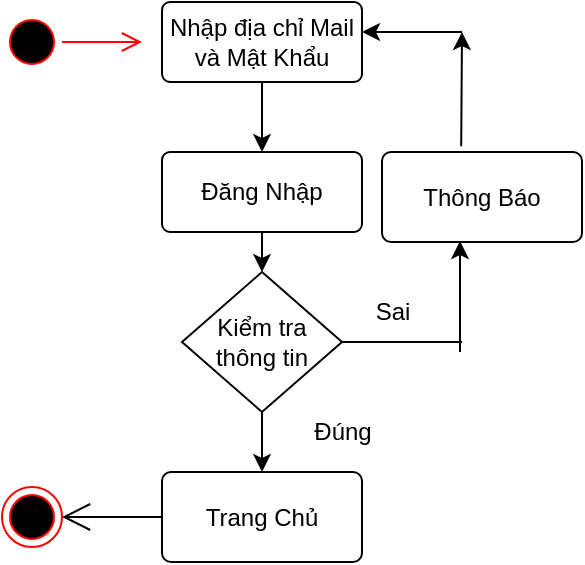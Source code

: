 <mxfile version="13.4.2" type="device" pages="14"><diagram id="outgjIW4_kgFFvtJ9Phx" name="DangNhap"><mxGraphModel dx="1320" dy="516" grid="1" gridSize="10" guides="1" tooltips="1" connect="1" arrows="1" fold="1" page="1" pageScale="1" pageWidth="1169" pageHeight="1654" math="0" shadow="0"><root><mxCell id="0"/><mxCell id="1" parent="0"/><mxCell id="qjQjzTIJbxSz6xdak3US-2" value="" style="ellipse;html=1;shape=startState;fillColor=#000000;strokeColor=#ff0000;" parent="1" vertex="1"><mxGeometry x="250" y="250" width="30" height="30" as="geometry"/></mxCell><mxCell id="qjQjzTIJbxSz6xdak3US-3" value="" style="edgeStyle=orthogonalEdgeStyle;html=1;verticalAlign=bottom;endArrow=open;endSize=8;strokeColor=#ff0000;" parent="1" source="qjQjzTIJbxSz6xdak3US-2" edge="1"><mxGeometry relative="1" as="geometry"><mxPoint x="320" y="265" as="targetPoint"/></mxGeometry></mxCell><mxCell id="qjQjzTIJbxSz6xdak3US-6" value="" style="edgeStyle=orthogonalEdgeStyle;rounded=0;orthogonalLoop=1;jettySize=auto;html=1;" parent="1" source="qjQjzTIJbxSz6xdak3US-4" edge="1"><mxGeometry relative="1" as="geometry"><mxPoint x="380" y="320" as="targetPoint"/></mxGeometry></mxCell><mxCell id="qjQjzTIJbxSz6xdak3US-4" value="Nhập địa chỉ Mail và Mật Khẩu" style="rounded=1;arcSize=10;whiteSpace=wrap;html=1;align=center;" parent="1" vertex="1"><mxGeometry x="330" y="245" width="100" height="40" as="geometry"/></mxCell><mxCell id="qjQjzTIJbxSz6xdak3US-8" value="" style="edgeStyle=orthogonalEdgeStyle;rounded=0;orthogonalLoop=1;jettySize=auto;html=1;entryX=0.5;entryY=0;entryDx=0;entryDy=0;" parent="1" source="qjQjzTIJbxSz6xdak3US-5" edge="1"><mxGeometry relative="1" as="geometry"><mxPoint x="380" y="380" as="targetPoint"/></mxGeometry></mxCell><mxCell id="qjQjzTIJbxSz6xdak3US-5" value="Đăng Nhập" style="rounded=1;arcSize=10;whiteSpace=wrap;html=1;align=center;" parent="1" vertex="1"><mxGeometry x="330" y="320" width="100" height="40" as="geometry"/></mxCell><mxCell id="qjQjzTIJbxSz6xdak3US-9" value="Kiểm tra thông tin" style="rhombus;whiteSpace=wrap;html=1;" parent="1" vertex="1"><mxGeometry x="340" y="380" width="80" height="70" as="geometry"/></mxCell><mxCell id="qjQjzTIJbxSz6xdak3US-12" value="" style="endArrow=none;html=1;exitX=1;exitY=0.5;exitDx=0;exitDy=0;" parent="1" source="qjQjzTIJbxSz6xdak3US-9" edge="1"><mxGeometry width="50" height="50" relative="1" as="geometry"><mxPoint x="430" y="570" as="sourcePoint"/><mxPoint x="480" y="415" as="targetPoint"/></mxGeometry></mxCell><mxCell id="qjQjzTIJbxSz6xdak3US-14" value="" style="endArrow=classic;html=1;" parent="1" edge="1"><mxGeometry width="50" height="50" relative="1" as="geometry"><mxPoint x="480" y="260" as="sourcePoint"/><mxPoint x="430" y="260" as="targetPoint"/></mxGeometry></mxCell><mxCell id="qjQjzTIJbxSz6xdak3US-15" value="Thông Báo" style="rounded=1;arcSize=10;whiteSpace=wrap;html=1;align=center;" parent="1" vertex="1"><mxGeometry x="440" y="320" width="100" height="45" as="geometry"/></mxCell><mxCell id="qjQjzTIJbxSz6xdak3US-16" value="" style="endArrow=classic;html=1;entryX=0.39;entryY=0.989;entryDx=0;entryDy=0;entryPerimeter=0;" parent="1" target="qjQjzTIJbxSz6xdak3US-15" edge="1"><mxGeometry width="50" height="50" relative="1" as="geometry"><mxPoint x="479" y="420" as="sourcePoint"/><mxPoint x="490" y="443" as="targetPoint"/></mxGeometry></mxCell><mxCell id="qjQjzTIJbxSz6xdak3US-17" value="" style="endArrow=classic;html=1;exitX=0.396;exitY=-0.065;exitDx=0;exitDy=0;exitPerimeter=0;" parent="1" source="qjQjzTIJbxSz6xdak3US-15" edge="1"><mxGeometry width="50" height="50" relative="1" as="geometry"><mxPoint x="450" y="330" as="sourcePoint"/><mxPoint x="480" y="260" as="targetPoint"/></mxGeometry></mxCell><mxCell id="qjQjzTIJbxSz6xdak3US-19" value="Trang Chủ" style="rounded=1;arcSize=10;whiteSpace=wrap;html=1;align=center;" parent="1" vertex="1"><mxGeometry x="330" y="480" width="100" height="45" as="geometry"/></mxCell><mxCell id="qjQjzTIJbxSz6xdak3US-20" value="" style="endArrow=classic;html=1;exitX=0.5;exitY=1;exitDx=0;exitDy=0;" parent="1" source="qjQjzTIJbxSz6xdak3US-9" edge="1"><mxGeometry width="50" height="50" relative="1" as="geometry"><mxPoint x="490" y="610" as="sourcePoint"/><mxPoint x="380" y="480" as="targetPoint"/></mxGeometry></mxCell><mxCell id="qjQjzTIJbxSz6xdak3US-21" value="" style="ellipse;html=1;shape=endState;fillColor=#000000;strokeColor=#ff0000;" parent="1" vertex="1"><mxGeometry x="250" y="487.5" width="30" height="30" as="geometry"/></mxCell><mxCell id="qjQjzTIJbxSz6xdak3US-22" value="" style="endArrow=open;endFill=1;endSize=12;html=1;entryX=1;entryY=0.5;entryDx=0;entryDy=0;exitX=0;exitY=0.5;exitDx=0;exitDy=0;" parent="1" source="qjQjzTIJbxSz6xdak3US-19" target="qjQjzTIJbxSz6xdak3US-21" edge="1"><mxGeometry width="160" relative="1" as="geometry"><mxPoint x="260" y="570" as="sourcePoint"/><mxPoint x="420" y="570" as="targetPoint"/></mxGeometry></mxCell><mxCell id="2" value="Sai" style="text;html=1;align=center;verticalAlign=middle;resizable=0;points=[];autosize=1;" parent="1" vertex="1"><mxGeometry x="430" y="390" width="30" height="20" as="geometry"/></mxCell><mxCell id="qjQjzTIJbxSz6xdak3US-23" value="Đúng" style="text;html=1;align=center;verticalAlign=middle;resizable=0;points=[];autosize=1;" parent="1" vertex="1"><mxGeometry x="400" y="450" width="40" height="20" as="geometry"/></mxCell></root></mxGraphModel></diagram><diagram id="xlJ9FTTtomb4J0ZwvSQx" name="DoiMatKhau"><mxGraphModel dx="1320" dy="516" grid="1" gridSize="10" guides="1" tooltips="1" connect="1" arrows="1" fold="1" page="1" pageScale="1" pageWidth="1169" pageHeight="1654" math="0" shadow="0"><root><mxCell id="rFYI_d5H1EM1TJCwTqCJ-0"/><mxCell id="rFYI_d5H1EM1TJCwTqCJ-1" parent="rFYI_d5H1EM1TJCwTqCJ-0"/><mxCell id="rFYI_d5H1EM1TJCwTqCJ-4" value="" style="edgeStyle=orthogonalEdgeStyle;rounded=0;orthogonalLoop=1;jettySize=auto;html=1;" parent="rFYI_d5H1EM1TJCwTqCJ-1" source="rFYI_d5H1EM1TJCwTqCJ-5" edge="1"><mxGeometry relative="1" as="geometry"><mxPoint x="380" y="320" as="targetPoint"/></mxGeometry></mxCell><mxCell id="rFYI_d5H1EM1TJCwTqCJ-5" value="Nhập mật khẩu cũ và mới" style="rounded=1;arcSize=10;whiteSpace=wrap;html=1;align=center;" parent="rFYI_d5H1EM1TJCwTqCJ-1" vertex="1"><mxGeometry x="330" y="245" width="100" height="40" as="geometry"/></mxCell><mxCell id="rFYI_d5H1EM1TJCwTqCJ-9" value="Kiểm tra Thông tin" style="rhombus;whiteSpace=wrap;html=1;" parent="rFYI_d5H1EM1TJCwTqCJ-1" vertex="1"><mxGeometry x="340" y="317.5" width="80" height="62.5" as="geometry"/></mxCell><mxCell id="rFYI_d5H1EM1TJCwTqCJ-11" value="" style="endArrow=none;html=1;exitX=1;exitY=0.5;exitDx=0;exitDy=0;" parent="rFYI_d5H1EM1TJCwTqCJ-1" source="rFYI_d5H1EM1TJCwTqCJ-9" edge="1"><mxGeometry width="50" height="50" relative="1" as="geometry"><mxPoint x="430" y="570" as="sourcePoint"/><mxPoint x="480" y="360" as="targetPoint"/></mxGeometry></mxCell><mxCell id="rFYI_d5H1EM1TJCwTqCJ-12" value="" style="endArrow=classic;html=1;" parent="rFYI_d5H1EM1TJCwTqCJ-1" edge="1"><mxGeometry width="50" height="50" relative="1" as="geometry"><mxPoint x="480" y="260" as="sourcePoint"/><mxPoint x="430" y="260" as="targetPoint"/></mxGeometry></mxCell><mxCell id="rFYI_d5H1EM1TJCwTqCJ-13" value="Thông Báo" style="rounded=1;arcSize=10;whiteSpace=wrap;html=1;align=center;" parent="rFYI_d5H1EM1TJCwTqCJ-1" vertex="1"><mxGeometry x="440" y="285" width="100" height="45" as="geometry"/></mxCell><mxCell id="rFYI_d5H1EM1TJCwTqCJ-14" value="" style="endArrow=classic;html=1;entryX=0.39;entryY=0.989;entryDx=0;entryDy=0;entryPerimeter=0;" parent="rFYI_d5H1EM1TJCwTqCJ-1" target="rFYI_d5H1EM1TJCwTqCJ-13" edge="1"><mxGeometry width="50" height="50" relative="1" as="geometry"><mxPoint x="479" y="360" as="sourcePoint"/><mxPoint x="490" y="443" as="targetPoint"/></mxGeometry></mxCell><mxCell id="rFYI_d5H1EM1TJCwTqCJ-15" value="" style="endArrow=classic;html=1;exitX=0.396;exitY=-0.065;exitDx=0;exitDy=0;exitPerimeter=0;" parent="rFYI_d5H1EM1TJCwTqCJ-1" source="rFYI_d5H1EM1TJCwTqCJ-13" edge="1"><mxGeometry width="50" height="50" relative="1" as="geometry"><mxPoint x="450" y="330" as="sourcePoint"/><mxPoint x="480" y="260" as="targetPoint"/></mxGeometry></mxCell><mxCell id="rFYI_d5H1EM1TJCwTqCJ-16" value="Trang chủ" style="rounded=1;arcSize=10;whiteSpace=wrap;html=1;align=center;" parent="rFYI_d5H1EM1TJCwTqCJ-1" vertex="1"><mxGeometry x="330" y="472.5" width="100" height="45" as="geometry"/></mxCell><mxCell id="rFYI_d5H1EM1TJCwTqCJ-17" value="" style="endArrow=classic;html=1;exitX=0.5;exitY=1;exitDx=0;exitDy=0;entryX=0.5;entryY=0;entryDx=0;entryDy=0;" parent="rFYI_d5H1EM1TJCwTqCJ-1" source="rFYI_d5H1EM1TJCwTqCJ-7" edge="1" target="rFYI_d5H1EM1TJCwTqCJ-7"><mxGeometry width="50" height="50" relative="1" as="geometry"><mxPoint x="490" y="610" as="sourcePoint"/><mxPoint x="380" y="490" as="targetPoint"/></mxGeometry></mxCell><mxCell id="rFYI_d5H1EM1TJCwTqCJ-18" value="" style="ellipse;html=1;shape=endState;fillColor=#000000;strokeColor=#ff0000;" parent="rFYI_d5H1EM1TJCwTqCJ-1" vertex="1"><mxGeometry x="250" y="480" width="30" height="30" as="geometry"/></mxCell><mxCell id="rFYI_d5H1EM1TJCwTqCJ-19" value="" style="endArrow=open;endFill=1;endSize=12;html=1;entryX=1;entryY=0.5;entryDx=0;entryDy=0;exitX=0;exitY=0.5;exitDx=0;exitDy=0;" parent="rFYI_d5H1EM1TJCwTqCJ-1" source="rFYI_d5H1EM1TJCwTqCJ-16" target="rFYI_d5H1EM1TJCwTqCJ-18" edge="1"><mxGeometry width="160" relative="1" as="geometry"><mxPoint x="260" y="570" as="sourcePoint"/><mxPoint x="420" y="570" as="targetPoint"/></mxGeometry></mxCell><mxCell id="rFYI_d5H1EM1TJCwTqCJ-20" value="Sai" style="text;html=1;align=center;verticalAlign=middle;resizable=0;points=[];autosize=1;" parent="rFYI_d5H1EM1TJCwTqCJ-1" vertex="1"><mxGeometry x="430" y="330" width="30" height="20" as="geometry"/></mxCell><mxCell id="rFYI_d5H1EM1TJCwTqCJ-21" value="Đúng" style="text;html=1;align=center;verticalAlign=middle;resizable=0;points=[];autosize=1;" parent="rFYI_d5H1EM1TJCwTqCJ-1" vertex="1"><mxGeometry x="390" y="380" width="40" height="20" as="geometry"/></mxCell><mxCell id="rFYI_d5H1EM1TJCwTqCJ-25" style="edgeStyle=orthogonalEdgeStyle;rounded=0;orthogonalLoop=1;jettySize=auto;html=1;exitX=1;exitY=0.5;exitDx=0;exitDy=0;entryX=0;entryY=0.5;entryDx=0;entryDy=0;" parent="rFYI_d5H1EM1TJCwTqCJ-1" source="rFYI_d5H1EM1TJCwTqCJ-24" target="rFYI_d5H1EM1TJCwTqCJ-5" edge="1"><mxGeometry relative="1" as="geometry"/></mxCell><mxCell id="rFYI_d5H1EM1TJCwTqCJ-24" value="Đăng Nhập" style="rounded=1;arcSize=10;whiteSpace=wrap;html=1;align=center;" parent="rFYI_d5H1EM1TJCwTqCJ-1" vertex="1"><mxGeometry x="250" y="245" width="60" height="40" as="geometry"/></mxCell><mxCell id="hM3HBOYkAqV0Elb9ShUm-0" value="" style="ellipse;html=1;shape=startState;fillColor=#000000;strokeColor=#ff0000;" parent="rFYI_d5H1EM1TJCwTqCJ-1" vertex="1"><mxGeometry x="190" y="250" width="30" height="30" as="geometry"/></mxCell><mxCell id="hM3HBOYkAqV0Elb9ShUm-1" value="" style="edgeStyle=orthogonalEdgeStyle;html=1;verticalAlign=bottom;endArrow=open;endSize=8;strokeColor=#ff0000;" parent="rFYI_d5H1EM1TJCwTqCJ-1" source="hM3HBOYkAqV0Elb9ShUm-0" target="rFYI_d5H1EM1TJCwTqCJ-24" edge="1"><mxGeometry relative="1" as="geometry"><mxPoint x="250" y="270.029" as="targetPoint"/></mxGeometry></mxCell><mxCell id="rFYI_d5H1EM1TJCwTqCJ-7" value="Đổi Mật Khẩu" style="rounded=1;arcSize=10;whiteSpace=wrap;html=1;align=center;" parent="rFYI_d5H1EM1TJCwTqCJ-1" vertex="1"><mxGeometry x="330" y="410" width="100" height="40" as="geometry"/></mxCell><mxCell id="WD-efWZfKian4NZ03FbD-7" value="" style="endArrow=classic;html=1;exitX=0.5;exitY=1;exitDx=0;exitDy=0;" edge="1" parent="rFYI_d5H1EM1TJCwTqCJ-1" source="rFYI_d5H1EM1TJCwTqCJ-9" target="rFYI_d5H1EM1TJCwTqCJ-7"><mxGeometry width="50" height="50" relative="1" as="geometry"><mxPoint x="635" y="429.5" as="sourcePoint"/><mxPoint x="585" y="429.5" as="targetPoint"/></mxGeometry></mxCell><mxCell id="WD-efWZfKian4NZ03FbD-8" value="" style="endArrow=classic;html=1;exitX=0.5;exitY=1;exitDx=0;exitDy=0;entryX=0.5;entryY=0;entryDx=0;entryDy=0;" edge="1" parent="rFYI_d5H1EM1TJCwTqCJ-1" source="rFYI_d5H1EM1TJCwTqCJ-7" target="rFYI_d5H1EM1TJCwTqCJ-16"><mxGeometry width="50" height="50" relative="1" as="geometry"><mxPoint x="510" y="480" as="sourcePoint"/><mxPoint x="460" y="480" as="targetPoint"/></mxGeometry></mxCell></root></mxGraphModel></diagram><diagram id="LQ25EvzxA8xy2_9_cQDq" name="Đăng Tin"><mxGraphModel dx="1320" dy="516" grid="1" gridSize="10" guides="1" tooltips="1" connect="1" arrows="1" fold="1" page="1" pageScale="1" pageWidth="1169" pageHeight="1654" math="0" shadow="0"><root><mxCell id="Zg8Kzh4vGkxlp5l1zpM6-0"/><mxCell id="Zg8Kzh4vGkxlp5l1zpM6-1" parent="Zg8Kzh4vGkxlp5l1zpM6-0"/><mxCell id="H1W_WBlKBR4Afl55-px1-2" value="" style="edgeStyle=orthogonalEdgeStyle;rounded=0;orthogonalLoop=1;jettySize=auto;html=1;" parent="Zg8Kzh4vGkxlp5l1zpM6-1" source="Zg8Kzh4vGkxlp5l1zpM6-3" target="Zg8Kzh4vGkxlp5l1zpM6-5" edge="1"><mxGeometry relative="1" as="geometry"/></mxCell><mxCell id="Zg8Kzh4vGkxlp5l1zpM6-3" value="Yêu Cầu Đăng Tin" style="rounded=1;arcSize=10;whiteSpace=wrap;html=1;align=center;" parent="Zg8Kzh4vGkxlp5l1zpM6-1" vertex="1"><mxGeometry x="250" y="245" width="100" height="40" as="geometry"/></mxCell><mxCell id="H1W_WBlKBR4Afl55-px1-4" value="" style="edgeStyle=orthogonalEdgeStyle;rounded=0;orthogonalLoop=1;jettySize=auto;html=1;" parent="Zg8Kzh4vGkxlp5l1zpM6-1" source="Zg8Kzh4vGkxlp5l1zpM6-5" target="H1W_WBlKBR4Afl55-px1-3" edge="1"><mxGeometry relative="1" as="geometry"/></mxCell><mxCell id="Zg8Kzh4vGkxlp5l1zpM6-5" value="Đăng Nhập" style="rounded=1;arcSize=10;whiteSpace=wrap;html=1;align=center;" parent="Zg8Kzh4vGkxlp5l1zpM6-1" vertex="1"><mxGeometry x="380" y="245" width="100" height="35" as="geometry"/></mxCell><mxCell id="H1W_WBlKBR4Afl55-px1-10" value="" style="edgeStyle=orthogonalEdgeStyle;rounded=0;orthogonalLoop=1;jettySize=auto;html=1;entryX=0.5;entryY=0;entryDx=0;entryDy=0;" parent="Zg8Kzh4vGkxlp5l1zpM6-1" source="Zg8Kzh4vGkxlp5l1zpM6-6" target="Zg8Kzh4vGkxlp5l1zpM6-11" edge="1"><mxGeometry relative="1" as="geometry"/></mxCell><mxCell id="Zg8Kzh4vGkxlp5l1zpM6-6" value="Trang Đăng Tin" style="rounded=1;arcSize=10;whiteSpace=wrap;html=1;align=center;" parent="Zg8Kzh4vGkxlp5l1zpM6-1" vertex="1"><mxGeometry x="380" y="390" width="100" height="45" as="geometry"/></mxCell><mxCell id="Zg8Kzh4vGkxlp5l1zpM6-11" value="Thực Hiện thêm nội dung tin" style="rounded=1;arcSize=10;whiteSpace=wrap;html=1;align=center;" parent="Zg8Kzh4vGkxlp5l1zpM6-1" vertex="1"><mxGeometry x="380" y="450" width="100" height="45" as="geometry"/></mxCell><mxCell id="Zg8Kzh4vGkxlp5l1zpM6-12" value="" style="endArrow=classic;html=1;entryX=1;entryY=0.5;entryDx=0;entryDy=0;" parent="Zg8Kzh4vGkxlp5l1zpM6-1" target="Zg8Kzh4vGkxlp5l1zpM6-5" edge="1"><mxGeometry width="50" height="50" relative="1" as="geometry"><mxPoint x="520" y="263" as="sourcePoint"/><mxPoint x="490" y="443" as="targetPoint"/></mxGeometry></mxCell><mxCell id="Zg8Kzh4vGkxlp5l1zpM6-15" value="" style="endArrow=classic;html=1;" parent="Zg8Kzh4vGkxlp5l1zpM6-1" edge="1"><mxGeometry width="50" height="50" relative="1" as="geometry"><mxPoint x="430" y="500" as="sourcePoint"/><mxPoint x="430" y="520" as="targetPoint"/></mxGeometry></mxCell><mxCell id="Zg8Kzh4vGkxlp5l1zpM6-16" value="" style="ellipse;html=1;shape=endState;fillColor=#000000;strokeColor=#ff0000;" parent="Zg8Kzh4vGkxlp5l1zpM6-1" vertex="1"><mxGeometry x="160" y="617" width="30" height="30" as="geometry"/></mxCell><mxCell id="Zg8Kzh4vGkxlp5l1zpM6-17" value="" style="endArrow=open;endFill=1;endSize=12;html=1;entryX=1;entryY=0.5;entryDx=0;entryDy=0;" parent="Zg8Kzh4vGkxlp5l1zpM6-1" target="Zg8Kzh4vGkxlp5l1zpM6-16" edge="1"><mxGeometry width="160" relative="1" as="geometry"><mxPoint x="240" y="632" as="sourcePoint"/><mxPoint x="420" y="570" as="targetPoint"/></mxGeometry></mxCell><mxCell id="Zg8Kzh4vGkxlp5l1zpM6-18" value="Sai" style="text;html=1;align=center;verticalAlign=middle;resizable=0;points=[];autosize=1;" parent="Zg8Kzh4vGkxlp5l1zpM6-1" vertex="1"><mxGeometry x="470" y="320" width="30" height="20" as="geometry"/></mxCell><mxCell id="Zg8Kzh4vGkxlp5l1zpM6-19" value="Đúng" style="text;html=1;align=center;verticalAlign=middle;resizable=0;points=[];autosize=1;" parent="Zg8Kzh4vGkxlp5l1zpM6-1" vertex="1"><mxGeometry x="430" y="370" width="40" height="20" as="geometry"/></mxCell><mxCell id="Zg8Kzh4vGkxlp5l1zpM6-22" value="" style="ellipse;html=1;shape=startState;fillColor=#000000;strokeColor=#ff0000;" parent="Zg8Kzh4vGkxlp5l1zpM6-1" vertex="1"><mxGeometry x="190" y="250" width="30" height="30" as="geometry"/></mxCell><mxCell id="Zg8Kzh4vGkxlp5l1zpM6-23" value="" style="edgeStyle=orthogonalEdgeStyle;html=1;verticalAlign=bottom;endArrow=open;endSize=8;strokeColor=#ff0000;" parent="Zg8Kzh4vGkxlp5l1zpM6-1" source="Zg8Kzh4vGkxlp5l1zpM6-22" edge="1"><mxGeometry relative="1" as="geometry"><mxPoint x="250" y="265" as="targetPoint"/></mxGeometry></mxCell><mxCell id="H1W_WBlKBR4Afl55-px1-3" value="&lt;font style=&quot;font-size: 11px&quot;&gt;Kiểm Tra &lt;br&gt;thông tin đăng nhập&lt;/font&gt;" style="rhombus;whiteSpace=wrap;html=1;" parent="Zg8Kzh4vGkxlp5l1zpM6-1" vertex="1"><mxGeometry x="390" y="300" width="80" height="70" as="geometry"/></mxCell><mxCell id="H1W_WBlKBR4Afl55-px1-6" value="" style="endArrow=none;html=1;exitX=1;exitY=0.5;exitDx=0;exitDy=0;" parent="Zg8Kzh4vGkxlp5l1zpM6-1" source="H1W_WBlKBR4Afl55-px1-3" edge="1"><mxGeometry width="50" height="50" relative="1" as="geometry"><mxPoint x="530" y="360" as="sourcePoint"/><mxPoint x="520" y="335" as="targetPoint"/></mxGeometry></mxCell><mxCell id="H1W_WBlKBR4Afl55-px1-7" value="" style="endArrow=none;html=1;" parent="Zg8Kzh4vGkxlp5l1zpM6-1" edge="1"><mxGeometry width="50" height="50" relative="1" as="geometry"><mxPoint x="520" y="260" as="sourcePoint"/><mxPoint x="520" y="340" as="targetPoint"/></mxGeometry></mxCell><mxCell id="H1W_WBlKBR4Afl55-px1-8" value="" style="endArrow=classic;html=1;exitX=0.5;exitY=1;exitDx=0;exitDy=0;entryX=0.5;entryY=0;entryDx=0;entryDy=0;" parent="Zg8Kzh4vGkxlp5l1zpM6-1" source="H1W_WBlKBR4Afl55-px1-3" target="Zg8Kzh4vGkxlp5l1zpM6-6" edge="1"><mxGeometry width="50" height="50" relative="1" as="geometry"><mxPoint x="379.83" y="425" as="sourcePoint"/><mxPoint x="433" y="387" as="targetPoint"/></mxGeometry></mxCell><mxCell id="H1W_WBlKBR4Afl55-px1-15" value="" style="edgeStyle=orthogonalEdgeStyle;rounded=0;orthogonalLoop=1;jettySize=auto;html=1;" parent="Zg8Kzh4vGkxlp5l1zpM6-1" source="H1W_WBlKBR4Afl55-px1-12" target="H1W_WBlKBR4Afl55-px1-14" edge="1"><mxGeometry relative="1" as="geometry"/></mxCell><mxCell id="H1W_WBlKBR4Afl55-px1-12" value="&lt;font style=&quot;font-size: 12px&quot;&gt;Kiểm Tra &lt;br&gt;thông tin&lt;br&gt;&amp;nbsp;nhập&lt;/font&gt;" style="rhombus;whiteSpace=wrap;html=1;" parent="Zg8Kzh4vGkxlp5l1zpM6-1" vertex="1"><mxGeometry x="390" y="520" width="80" height="70" as="geometry"/></mxCell><mxCell id="H1W_WBlKBR4Afl55-px1-14" value="Thông Báo Lỗi" style="rounded=1;arcSize=10;whiteSpace=wrap;html=1;align=center;" parent="Zg8Kzh4vGkxlp5l1zpM6-1" vertex="1"><mxGeometry x="500" y="532.5" width="60" height="45" as="geometry"/></mxCell><mxCell id="H1W_WBlKBR4Afl55-px1-19" value="" style="edgeStyle=orthogonalEdgeStyle;rounded=0;orthogonalLoop=1;jettySize=auto;html=1;" parent="Zg8Kzh4vGkxlp5l1zpM6-1" source="H1W_WBlKBR4Afl55-px1-16" target="H1W_WBlKBR4Afl55-px1-12" edge="1"><mxGeometry relative="1" as="geometry"/></mxCell><mxCell id="H1W_WBlKBR4Afl55-px1-23" value="" style="edgeStyle=orthogonalEdgeStyle;rounded=0;orthogonalLoop=1;jettySize=auto;html=1;" parent="Zg8Kzh4vGkxlp5l1zpM6-1" source="H1W_WBlKBR4Afl55-px1-16" target="H1W_WBlKBR4Afl55-px1-22" edge="1"><mxGeometry relative="1" as="geometry"/></mxCell><mxCell id="H1W_WBlKBR4Afl55-px1-16" value="Lưu vào CSDL" style="rounded=1;arcSize=10;whiteSpace=wrap;html=1;align=center;" parent="Zg8Kzh4vGkxlp5l1zpM6-1" vertex="1"><mxGeometry x="380" y="609.5" width="100" height="45" as="geometry"/></mxCell><mxCell id="H1W_WBlKBR4Afl55-px1-22" value="Thông Báo Thành Công" style="rounded=1;arcSize=10;whiteSpace=wrap;html=1;align=center;" parent="Zg8Kzh4vGkxlp5l1zpM6-1" vertex="1"><mxGeometry x="240" y="609.5" width="100" height="45" as="geometry"/></mxCell><mxCell id="H1W_WBlKBR4Afl55-px1-20" value="Sai" style="text;html=1;align=center;verticalAlign=middle;resizable=0;points=[];autosize=1;" parent="Zg8Kzh4vGkxlp5l1zpM6-1" vertex="1"><mxGeometry x="460" y="532.5" width="30" height="20" as="geometry"/></mxCell><mxCell id="H1W_WBlKBR4Afl55-px1-21" value="Đúng" style="text;html=1;align=center;verticalAlign=middle;resizable=0;points=[];autosize=1;" parent="Zg8Kzh4vGkxlp5l1zpM6-1" vertex="1"><mxGeometry x="440" y="584.5" width="40" height="20" as="geometry"/></mxCell><mxCell id="H1W_WBlKBR4Afl55-px1-24" value="" style="endArrow=classic;html=1;exitX=0.5;exitY=0;exitDx=0;exitDy=0;" parent="Zg8Kzh4vGkxlp5l1zpM6-1" source="H1W_WBlKBR4Afl55-px1-22" edge="1"><mxGeometry width="50" height="50" relative="1" as="geometry"><mxPoint x="310" y="550" as="sourcePoint"/><mxPoint x="290" y="420" as="targetPoint"/></mxGeometry></mxCell><mxCell id="H1W_WBlKBR4Afl55-px1-25" value="" style="endArrow=classic;html=1;entryX=-0.016;entryY=0.635;entryDx=0;entryDy=0;entryPerimeter=0;" parent="Zg8Kzh4vGkxlp5l1zpM6-1" target="Zg8Kzh4vGkxlp5l1zpM6-6" edge="1"><mxGeometry width="50" height="50" relative="1" as="geometry"><mxPoint x="290" y="420" as="sourcePoint"/><mxPoint x="380" y="400" as="targetPoint"/></mxGeometry></mxCell></root></mxGraphModel></diagram><diagram id="P9dc4tZK0QLxCb67P4nD" name="Chỉnh Sửa Tin Đăng"><mxGraphModel dx="1320" dy="516" grid="1" gridSize="10" guides="1" tooltips="1" connect="1" arrows="1" fold="1" page="1" pageScale="1" pageWidth="1169" pageHeight="1654" math="0" shadow="0"><root><mxCell id="9C_WgX5TuRPp8N_nKN3J-0"/><mxCell id="9C_WgX5TuRPp8N_nKN3J-1" parent="9C_WgX5TuRPp8N_nKN3J-0"/><mxCell id="9C_WgX5TuRPp8N_nKN3J-2" value="" style="edgeStyle=orthogonalEdgeStyle;rounded=0;orthogonalLoop=1;jettySize=auto;html=1;" parent="9C_WgX5TuRPp8N_nKN3J-1" source="9C_WgX5TuRPp8N_nKN3J-3" target="9C_WgX5TuRPp8N_nKN3J-5" edge="1"><mxGeometry relative="1" as="geometry"/></mxCell><mxCell id="9C_WgX5TuRPp8N_nKN3J-3" value="Yêu Cầu Chỉnh Sửa Tin Đăng" style="rounded=1;arcSize=10;whiteSpace=wrap;html=1;align=center;" parent="9C_WgX5TuRPp8N_nKN3J-1" vertex="1"><mxGeometry x="250" y="245" width="100" height="40" as="geometry"/></mxCell><mxCell id="9C_WgX5TuRPp8N_nKN3J-4" value="" style="edgeStyle=orthogonalEdgeStyle;rounded=0;orthogonalLoop=1;jettySize=auto;html=1;" parent="9C_WgX5TuRPp8N_nKN3J-1" source="9C_WgX5TuRPp8N_nKN3J-5" target="9C_WgX5TuRPp8N_nKN3J-17" edge="1"><mxGeometry relative="1" as="geometry"/></mxCell><mxCell id="9C_WgX5TuRPp8N_nKN3J-5" value="Đăng Nhập" style="rounded=1;arcSize=10;whiteSpace=wrap;html=1;align=center;" parent="9C_WgX5TuRPp8N_nKN3J-1" vertex="1"><mxGeometry x="380" y="245" width="100" height="35" as="geometry"/></mxCell><mxCell id="9C_WgX5TuRPp8N_nKN3J-6" value="" style="edgeStyle=orthogonalEdgeStyle;rounded=0;orthogonalLoop=1;jettySize=auto;html=1;entryX=0.5;entryY=0;entryDx=0;entryDy=0;" parent="9C_WgX5TuRPp8N_nKN3J-1" source="9C_WgX5TuRPp8N_nKN3J-7" target="9C_WgX5TuRPp8N_nKN3J-8" edge="1"><mxGeometry relative="1" as="geometry"/></mxCell><mxCell id="9C_WgX5TuRPp8N_nKN3J-7" value="Trang Chỉnh Sửa Tin" style="rounded=1;arcSize=10;whiteSpace=wrap;html=1;align=center;" parent="9C_WgX5TuRPp8N_nKN3J-1" vertex="1"><mxGeometry x="380" y="390" width="100" height="45" as="geometry"/></mxCell><mxCell id="9C_WgX5TuRPp8N_nKN3J-8" value="Thực Hiện chỉnh sửa nội dung tin" style="rounded=1;arcSize=10;whiteSpace=wrap;html=1;align=center;" parent="9C_WgX5TuRPp8N_nKN3J-1" vertex="1"><mxGeometry x="380" y="450" width="100" height="45" as="geometry"/></mxCell><mxCell id="9C_WgX5TuRPp8N_nKN3J-9" value="" style="endArrow=classic;html=1;entryX=1;entryY=0.5;entryDx=0;entryDy=0;" parent="9C_WgX5TuRPp8N_nKN3J-1" target="9C_WgX5TuRPp8N_nKN3J-5" edge="1"><mxGeometry width="50" height="50" relative="1" as="geometry"><mxPoint x="520" y="263" as="sourcePoint"/><mxPoint x="490" y="443" as="targetPoint"/></mxGeometry></mxCell><mxCell id="9C_WgX5TuRPp8N_nKN3J-10" value="" style="endArrow=classic;html=1;" parent="9C_WgX5TuRPp8N_nKN3J-1" edge="1"><mxGeometry width="50" height="50" relative="1" as="geometry"><mxPoint x="430" y="500" as="sourcePoint"/><mxPoint x="430" y="520" as="targetPoint"/></mxGeometry></mxCell><mxCell id="9C_WgX5TuRPp8N_nKN3J-11" value="" style="ellipse;html=1;shape=endState;fillColor=#000000;strokeColor=#ff0000;" parent="9C_WgX5TuRPp8N_nKN3J-1" vertex="1"><mxGeometry x="160" y="617" width="30" height="30" as="geometry"/></mxCell><mxCell id="9C_WgX5TuRPp8N_nKN3J-12" value="" style="endArrow=open;endFill=1;endSize=12;html=1;entryX=1;entryY=0.5;entryDx=0;entryDy=0;" parent="9C_WgX5TuRPp8N_nKN3J-1" target="9C_WgX5TuRPp8N_nKN3J-11" edge="1"><mxGeometry width="160" relative="1" as="geometry"><mxPoint x="240" y="632" as="sourcePoint"/><mxPoint x="420" y="570" as="targetPoint"/></mxGeometry></mxCell><mxCell id="9C_WgX5TuRPp8N_nKN3J-13" value="Sai" style="text;html=1;align=center;verticalAlign=middle;resizable=0;points=[];autosize=1;" parent="9C_WgX5TuRPp8N_nKN3J-1" vertex="1"><mxGeometry x="470" y="320" width="30" height="20" as="geometry"/></mxCell><mxCell id="9C_WgX5TuRPp8N_nKN3J-14" value="Đúng" style="text;html=1;align=center;verticalAlign=middle;resizable=0;points=[];autosize=1;" parent="9C_WgX5TuRPp8N_nKN3J-1" vertex="1"><mxGeometry x="430" y="370" width="40" height="20" as="geometry"/></mxCell><mxCell id="9C_WgX5TuRPp8N_nKN3J-15" value="" style="ellipse;html=1;shape=startState;fillColor=#000000;strokeColor=#ff0000;" parent="9C_WgX5TuRPp8N_nKN3J-1" vertex="1"><mxGeometry x="190" y="250" width="30" height="30" as="geometry"/></mxCell><mxCell id="9C_WgX5TuRPp8N_nKN3J-16" value="" style="edgeStyle=orthogonalEdgeStyle;html=1;verticalAlign=bottom;endArrow=open;endSize=8;strokeColor=#ff0000;" parent="9C_WgX5TuRPp8N_nKN3J-1" source="9C_WgX5TuRPp8N_nKN3J-15" edge="1"><mxGeometry relative="1" as="geometry"><mxPoint x="250" y="265" as="targetPoint"/></mxGeometry></mxCell><mxCell id="9C_WgX5TuRPp8N_nKN3J-17" value="&lt;font style=&quot;font-size: 12px&quot;&gt;Kiểm Tra thông tin&lt;br&gt;đăng nhập&lt;/font&gt;" style="rhombus;whiteSpace=wrap;html=1;" parent="9C_WgX5TuRPp8N_nKN3J-1" vertex="1"><mxGeometry x="390" y="300" width="80" height="70" as="geometry"/></mxCell><mxCell id="9C_WgX5TuRPp8N_nKN3J-18" value="" style="endArrow=none;html=1;exitX=1;exitY=0.5;exitDx=0;exitDy=0;" parent="9C_WgX5TuRPp8N_nKN3J-1" source="9C_WgX5TuRPp8N_nKN3J-17" edge="1"><mxGeometry width="50" height="50" relative="1" as="geometry"><mxPoint x="530" y="360" as="sourcePoint"/><mxPoint x="520" y="335" as="targetPoint"/></mxGeometry></mxCell><mxCell id="9C_WgX5TuRPp8N_nKN3J-19" value="" style="endArrow=none;html=1;" parent="9C_WgX5TuRPp8N_nKN3J-1" edge="1"><mxGeometry width="50" height="50" relative="1" as="geometry"><mxPoint x="520" y="260" as="sourcePoint"/><mxPoint x="520" y="340" as="targetPoint"/></mxGeometry></mxCell><mxCell id="9C_WgX5TuRPp8N_nKN3J-20" value="" style="endArrow=classic;html=1;exitX=0.5;exitY=1;exitDx=0;exitDy=0;entryX=0.5;entryY=0;entryDx=0;entryDy=0;" parent="9C_WgX5TuRPp8N_nKN3J-1" source="9C_WgX5TuRPp8N_nKN3J-17" target="9C_WgX5TuRPp8N_nKN3J-7" edge="1"><mxGeometry width="50" height="50" relative="1" as="geometry"><mxPoint x="379.83" y="425" as="sourcePoint"/><mxPoint x="433" y="387" as="targetPoint"/></mxGeometry></mxCell><mxCell id="9C_WgX5TuRPp8N_nKN3J-21" value="" style="edgeStyle=orthogonalEdgeStyle;rounded=0;orthogonalLoop=1;jettySize=auto;html=1;" parent="9C_WgX5TuRPp8N_nKN3J-1" source="9C_WgX5TuRPp8N_nKN3J-22" target="9C_WgX5TuRPp8N_nKN3J-23" edge="1"><mxGeometry relative="1" as="geometry"/></mxCell><mxCell id="9C_WgX5TuRPp8N_nKN3J-22" value="&lt;font style=&quot;font-size: 12px&quot;&gt;Kiểm Tra &lt;br&gt;thông tin &lt;br&gt;nhập&lt;/font&gt;" style="rhombus;whiteSpace=wrap;html=1;" parent="9C_WgX5TuRPp8N_nKN3J-1" vertex="1"><mxGeometry x="390" y="520" width="80" height="70" as="geometry"/></mxCell><mxCell id="9C_WgX5TuRPp8N_nKN3J-23" value="Thông Báo Lỗi" style="rounded=1;arcSize=10;whiteSpace=wrap;html=1;align=center;" parent="9C_WgX5TuRPp8N_nKN3J-1" vertex="1"><mxGeometry x="500" y="532.5" width="60" height="45" as="geometry"/></mxCell><mxCell id="9C_WgX5TuRPp8N_nKN3J-24" value="" style="edgeStyle=orthogonalEdgeStyle;rounded=0;orthogonalLoop=1;jettySize=auto;html=1;" parent="9C_WgX5TuRPp8N_nKN3J-1" source="9C_WgX5TuRPp8N_nKN3J-26" target="9C_WgX5TuRPp8N_nKN3J-22" edge="1"><mxGeometry relative="1" as="geometry"/></mxCell><mxCell id="9C_WgX5TuRPp8N_nKN3J-25" value="" style="edgeStyle=orthogonalEdgeStyle;rounded=0;orthogonalLoop=1;jettySize=auto;html=1;" parent="9C_WgX5TuRPp8N_nKN3J-1" source="9C_WgX5TuRPp8N_nKN3J-26" target="9C_WgX5TuRPp8N_nKN3J-27" edge="1"><mxGeometry relative="1" as="geometry"/></mxCell><mxCell id="9C_WgX5TuRPp8N_nKN3J-26" value="Lưu vào CSDL" style="rounded=1;arcSize=10;whiteSpace=wrap;html=1;align=center;" parent="9C_WgX5TuRPp8N_nKN3J-1" vertex="1"><mxGeometry x="380" y="609.5" width="100" height="45" as="geometry"/></mxCell><mxCell id="9C_WgX5TuRPp8N_nKN3J-27" value="Thông Báo Thành Công" style="rounded=1;arcSize=10;whiteSpace=wrap;html=1;align=center;" parent="9C_WgX5TuRPp8N_nKN3J-1" vertex="1"><mxGeometry x="240" y="609.5" width="100" height="45" as="geometry"/></mxCell><mxCell id="9C_WgX5TuRPp8N_nKN3J-28" value="Sai" style="text;html=1;align=center;verticalAlign=middle;resizable=0;points=[];autosize=1;" parent="9C_WgX5TuRPp8N_nKN3J-1" vertex="1"><mxGeometry x="460" y="532.5" width="30" height="20" as="geometry"/></mxCell><mxCell id="9C_WgX5TuRPp8N_nKN3J-29" value="Đúng" style="text;html=1;align=center;verticalAlign=middle;resizable=0;points=[];autosize=1;" parent="9C_WgX5TuRPp8N_nKN3J-1" vertex="1"><mxGeometry x="440" y="584.5" width="40" height="20" as="geometry"/></mxCell><mxCell id="9C_WgX5TuRPp8N_nKN3J-30" value="" style="endArrow=classic;html=1;exitX=0.5;exitY=0;exitDx=0;exitDy=0;" parent="9C_WgX5TuRPp8N_nKN3J-1" source="9C_WgX5TuRPp8N_nKN3J-27" edge="1"><mxGeometry width="50" height="50" relative="1" as="geometry"><mxPoint x="310" y="550" as="sourcePoint"/><mxPoint x="290" y="420" as="targetPoint"/></mxGeometry></mxCell><mxCell id="9C_WgX5TuRPp8N_nKN3J-31" value="" style="endArrow=classic;html=1;entryX=-0.016;entryY=0.635;entryDx=0;entryDy=0;entryPerimeter=0;" parent="9C_WgX5TuRPp8N_nKN3J-1" target="9C_WgX5TuRPp8N_nKN3J-7" edge="1"><mxGeometry width="50" height="50" relative="1" as="geometry"><mxPoint x="290" y="420" as="sourcePoint"/><mxPoint x="380" y="400" as="targetPoint"/></mxGeometry></mxCell></root></mxGraphModel></diagram><diagram id="OZn4tm3WIR5NCnUe3mmX" name="Chỉnh Sửa Hình Ảnh"><mxGraphModel dx="1320" dy="516" grid="1" gridSize="10" guides="1" tooltips="1" connect="1" arrows="1" fold="1" page="1" pageScale="1" pageWidth="1169" pageHeight="1654" math="0" shadow="0"><root><mxCell id="IDzmCMHCdcs6B5bgJQT8-0"/><mxCell id="IDzmCMHCdcs6B5bgJQT8-1" parent="IDzmCMHCdcs6B5bgJQT8-0"/><mxCell id="IDzmCMHCdcs6B5bgJQT8-2" value="" style="edgeStyle=orthogonalEdgeStyle;rounded=0;orthogonalLoop=1;jettySize=auto;html=1;" parent="IDzmCMHCdcs6B5bgJQT8-1" source="IDzmCMHCdcs6B5bgJQT8-3" target="IDzmCMHCdcs6B5bgJQT8-5" edge="1"><mxGeometry relative="1" as="geometry"/></mxCell><mxCell id="IDzmCMHCdcs6B5bgJQT8-3" value="Yêu Cầu Chỉnh Sửa Hình Ảnh Tin" style="rounded=1;arcSize=10;whiteSpace=wrap;html=1;align=center;" parent="IDzmCMHCdcs6B5bgJQT8-1" vertex="1"><mxGeometry x="250" y="245" width="100" height="40" as="geometry"/></mxCell><mxCell id="IDzmCMHCdcs6B5bgJQT8-4" value="" style="edgeStyle=orthogonalEdgeStyle;rounded=0;orthogonalLoop=1;jettySize=auto;html=1;" parent="IDzmCMHCdcs6B5bgJQT8-1" source="IDzmCMHCdcs6B5bgJQT8-5" target="IDzmCMHCdcs6B5bgJQT8-17" edge="1"><mxGeometry relative="1" as="geometry"/></mxCell><mxCell id="IDzmCMHCdcs6B5bgJQT8-5" value="Đăng Nhập" style="rounded=1;arcSize=10;whiteSpace=wrap;html=1;align=center;" parent="IDzmCMHCdcs6B5bgJQT8-1" vertex="1"><mxGeometry x="380" y="245" width="100" height="35" as="geometry"/></mxCell><mxCell id="IDzmCMHCdcs6B5bgJQT8-6" value="" style="edgeStyle=orthogonalEdgeStyle;rounded=0;orthogonalLoop=1;jettySize=auto;html=1;entryX=0.5;entryY=0;entryDx=0;entryDy=0;" parent="IDzmCMHCdcs6B5bgJQT8-1" source="IDzmCMHCdcs6B5bgJQT8-7" target="IDzmCMHCdcs6B5bgJQT8-8" edge="1"><mxGeometry relative="1" as="geometry"/></mxCell><mxCell id="IDzmCMHCdcs6B5bgJQT8-7" value="Trang Chỉnh Sửa Hình Ảnh Tin" style="rounded=1;arcSize=10;whiteSpace=wrap;html=1;align=center;" parent="IDzmCMHCdcs6B5bgJQT8-1" vertex="1"><mxGeometry x="380" y="390" width="100" height="45" as="geometry"/></mxCell><mxCell id="IDzmCMHCdcs6B5bgJQT8-8" value="Thực Hiện thêm, xóa hình ảnh" style="rounded=1;arcSize=10;whiteSpace=wrap;html=1;align=center;" parent="IDzmCMHCdcs6B5bgJQT8-1" vertex="1"><mxGeometry x="380" y="450" width="100" height="45" as="geometry"/></mxCell><mxCell id="IDzmCMHCdcs6B5bgJQT8-9" value="" style="endArrow=classic;html=1;entryX=1;entryY=0.5;entryDx=0;entryDy=0;" parent="IDzmCMHCdcs6B5bgJQT8-1" target="IDzmCMHCdcs6B5bgJQT8-5" edge="1"><mxGeometry width="50" height="50" relative="1" as="geometry"><mxPoint x="520" y="263" as="sourcePoint"/><mxPoint x="490" y="443" as="targetPoint"/></mxGeometry></mxCell><mxCell id="IDzmCMHCdcs6B5bgJQT8-10" value="" style="endArrow=classic;html=1;" parent="IDzmCMHCdcs6B5bgJQT8-1" edge="1"><mxGeometry width="50" height="50" relative="1" as="geometry"><mxPoint x="430" y="500" as="sourcePoint"/><mxPoint x="430" y="520" as="targetPoint"/></mxGeometry></mxCell><mxCell id="IDzmCMHCdcs6B5bgJQT8-11" value="" style="ellipse;html=1;shape=endState;fillColor=#000000;strokeColor=#ff0000;" parent="IDzmCMHCdcs6B5bgJQT8-1" vertex="1"><mxGeometry x="160" y="617" width="30" height="30" as="geometry"/></mxCell><mxCell id="IDzmCMHCdcs6B5bgJQT8-12" value="" style="endArrow=open;endFill=1;endSize=12;html=1;entryX=1;entryY=0.5;entryDx=0;entryDy=0;" parent="IDzmCMHCdcs6B5bgJQT8-1" target="IDzmCMHCdcs6B5bgJQT8-11" edge="1"><mxGeometry width="160" relative="1" as="geometry"><mxPoint x="240" y="632" as="sourcePoint"/><mxPoint x="420" y="570" as="targetPoint"/></mxGeometry></mxCell><mxCell id="IDzmCMHCdcs6B5bgJQT8-13" value="Sai" style="text;html=1;align=center;verticalAlign=middle;resizable=0;points=[];autosize=1;" parent="IDzmCMHCdcs6B5bgJQT8-1" vertex="1"><mxGeometry x="470" y="320" width="30" height="20" as="geometry"/></mxCell><mxCell id="IDzmCMHCdcs6B5bgJQT8-14" value="Đúng" style="text;html=1;align=center;verticalAlign=middle;resizable=0;points=[];autosize=1;" parent="IDzmCMHCdcs6B5bgJQT8-1" vertex="1"><mxGeometry x="430" y="370" width="40" height="20" as="geometry"/></mxCell><mxCell id="IDzmCMHCdcs6B5bgJQT8-15" value="" style="ellipse;html=1;shape=startState;fillColor=#000000;strokeColor=#ff0000;" parent="IDzmCMHCdcs6B5bgJQT8-1" vertex="1"><mxGeometry x="190" y="250" width="30" height="30" as="geometry"/></mxCell><mxCell id="IDzmCMHCdcs6B5bgJQT8-16" value="" style="edgeStyle=orthogonalEdgeStyle;html=1;verticalAlign=bottom;endArrow=open;endSize=8;strokeColor=#ff0000;" parent="IDzmCMHCdcs6B5bgJQT8-1" source="IDzmCMHCdcs6B5bgJQT8-15" edge="1"><mxGeometry relative="1" as="geometry"><mxPoint x="250" y="265" as="targetPoint"/></mxGeometry></mxCell><mxCell id="IDzmCMHCdcs6B5bgJQT8-17" value="&lt;font style=&quot;font-size: 12px&quot;&gt;Kiểm Tra thông tin &lt;br&gt;đăng nhập&lt;/font&gt;" style="rhombus;whiteSpace=wrap;html=1;" parent="IDzmCMHCdcs6B5bgJQT8-1" vertex="1"><mxGeometry x="390" y="300" width="80" height="70" as="geometry"/></mxCell><mxCell id="IDzmCMHCdcs6B5bgJQT8-18" value="" style="endArrow=none;html=1;exitX=1;exitY=0.5;exitDx=0;exitDy=0;" parent="IDzmCMHCdcs6B5bgJQT8-1" source="IDzmCMHCdcs6B5bgJQT8-17" edge="1"><mxGeometry width="50" height="50" relative="1" as="geometry"><mxPoint x="530" y="360" as="sourcePoint"/><mxPoint x="520" y="335" as="targetPoint"/></mxGeometry></mxCell><mxCell id="IDzmCMHCdcs6B5bgJQT8-19" value="" style="endArrow=none;html=1;" parent="IDzmCMHCdcs6B5bgJQT8-1" edge="1"><mxGeometry width="50" height="50" relative="1" as="geometry"><mxPoint x="520" y="260" as="sourcePoint"/><mxPoint x="520" y="340" as="targetPoint"/></mxGeometry></mxCell><mxCell id="IDzmCMHCdcs6B5bgJQT8-20" value="" style="endArrow=classic;html=1;exitX=0.5;exitY=1;exitDx=0;exitDy=0;entryX=0.5;entryY=0;entryDx=0;entryDy=0;" parent="IDzmCMHCdcs6B5bgJQT8-1" source="IDzmCMHCdcs6B5bgJQT8-17" target="IDzmCMHCdcs6B5bgJQT8-7" edge="1"><mxGeometry width="50" height="50" relative="1" as="geometry"><mxPoint x="379.83" y="425" as="sourcePoint"/><mxPoint x="433" y="387" as="targetPoint"/></mxGeometry></mxCell><mxCell id="IDzmCMHCdcs6B5bgJQT8-21" value="" style="edgeStyle=orthogonalEdgeStyle;rounded=0;orthogonalLoop=1;jettySize=auto;html=1;" parent="IDzmCMHCdcs6B5bgJQT8-1" source="IDzmCMHCdcs6B5bgJQT8-22" target="IDzmCMHCdcs6B5bgJQT8-23" edge="1"><mxGeometry relative="1" as="geometry"/></mxCell><mxCell id="IDzmCMHCdcs6B5bgJQT8-22" value="&lt;font style=&quot;font-size: 12px&quot;&gt;Kiểm tra số lượng hình&lt;/font&gt;" style="rhombus;whiteSpace=wrap;html=1;" parent="IDzmCMHCdcs6B5bgJQT8-1" vertex="1"><mxGeometry x="390" y="520" width="80" height="70" as="geometry"/></mxCell><mxCell id="IDzmCMHCdcs6B5bgJQT8-23" value="Thông Báo Lỗi" style="rounded=1;arcSize=10;whiteSpace=wrap;html=1;align=center;" parent="IDzmCMHCdcs6B5bgJQT8-1" vertex="1"><mxGeometry x="500" y="532.5" width="60" height="45" as="geometry"/></mxCell><mxCell id="IDzmCMHCdcs6B5bgJQT8-24" value="" style="edgeStyle=orthogonalEdgeStyle;rounded=0;orthogonalLoop=1;jettySize=auto;html=1;" parent="IDzmCMHCdcs6B5bgJQT8-1" source="IDzmCMHCdcs6B5bgJQT8-26" target="IDzmCMHCdcs6B5bgJQT8-22" edge="1"><mxGeometry relative="1" as="geometry"/></mxCell><mxCell id="IDzmCMHCdcs6B5bgJQT8-25" value="" style="edgeStyle=orthogonalEdgeStyle;rounded=0;orthogonalLoop=1;jettySize=auto;html=1;" parent="IDzmCMHCdcs6B5bgJQT8-1" source="IDzmCMHCdcs6B5bgJQT8-26" target="IDzmCMHCdcs6B5bgJQT8-27" edge="1"><mxGeometry relative="1" as="geometry"/></mxCell><mxCell id="IDzmCMHCdcs6B5bgJQT8-26" value="Lưu vào CSDL" style="rounded=1;arcSize=10;whiteSpace=wrap;html=1;align=center;" parent="IDzmCMHCdcs6B5bgJQT8-1" vertex="1"><mxGeometry x="380" y="609.5" width="100" height="45" as="geometry"/></mxCell><mxCell id="IDzmCMHCdcs6B5bgJQT8-27" value="Thông Báo Thành Công" style="rounded=1;arcSize=10;whiteSpace=wrap;html=1;align=center;" parent="IDzmCMHCdcs6B5bgJQT8-1" vertex="1"><mxGeometry x="240" y="609.5" width="100" height="45" as="geometry"/></mxCell><mxCell id="IDzmCMHCdcs6B5bgJQT8-28" value="Sai" style="text;html=1;align=center;verticalAlign=middle;resizable=0;points=[];autosize=1;" parent="IDzmCMHCdcs6B5bgJQT8-1" vertex="1"><mxGeometry x="470" y="532.5" width="30" height="20" as="geometry"/></mxCell><mxCell id="IDzmCMHCdcs6B5bgJQT8-29" value="Đúng" style="text;html=1;align=center;verticalAlign=middle;resizable=0;points=[];autosize=1;" parent="IDzmCMHCdcs6B5bgJQT8-1" vertex="1"><mxGeometry x="440" y="584.5" width="40" height="20" as="geometry"/></mxCell><mxCell id="IDzmCMHCdcs6B5bgJQT8-30" value="" style="endArrow=classic;html=1;exitX=0.5;exitY=0;exitDx=0;exitDy=0;" parent="IDzmCMHCdcs6B5bgJQT8-1" source="IDzmCMHCdcs6B5bgJQT8-27" edge="1"><mxGeometry width="50" height="50" relative="1" as="geometry"><mxPoint x="310" y="550" as="sourcePoint"/><mxPoint x="290" y="420" as="targetPoint"/></mxGeometry></mxCell><mxCell id="IDzmCMHCdcs6B5bgJQT8-31" value="" style="endArrow=classic;html=1;entryX=-0.016;entryY=0.635;entryDx=0;entryDy=0;entryPerimeter=0;" parent="IDzmCMHCdcs6B5bgJQT8-1" target="IDzmCMHCdcs6B5bgJQT8-7" edge="1"><mxGeometry width="50" height="50" relative="1" as="geometry"><mxPoint x="290" y="420" as="sourcePoint"/><mxPoint x="380" y="400" as="targetPoint"/></mxGeometry></mxCell></root></mxGraphModel></diagram><diagram id="saFdTK09H7EmBBGsAalu" name="Đăng Ký"><mxGraphModel dx="1100" dy="430" grid="1" gridSize="10" guides="1" tooltips="1" connect="1" arrows="1" fold="1" page="1" pageScale="1" pageWidth="1169" pageHeight="1654" math="0" shadow="0"><root><mxCell id="z5IAc1e8q44htxVIMgWH-0"/><mxCell id="z5IAc1e8q44htxVIMgWH-1" parent="z5IAc1e8q44htxVIMgWH-0"/><mxCell id="GV4XxM1xTR3WmNjRAc7N-1" value="" style="edgeStyle=orthogonalEdgeStyle;rounded=0;orthogonalLoop=1;jettySize=auto;html=1;" edge="1" parent="z5IAc1e8q44htxVIMgWH-1" source="z5IAc1e8q44htxVIMgWH-3" target="GV4XxM1xTR3WmNjRAc7N-0"><mxGeometry relative="1" as="geometry"/></mxCell><mxCell id="z5IAc1e8q44htxVIMgWH-3" value="Yêu Cầu Đăng Ký" style="rounded=1;arcSize=10;whiteSpace=wrap;html=1;align=center;" parent="z5IAc1e8q44htxVIMgWH-1" vertex="1"><mxGeometry x="270" y="240" width="100" height="40" as="geometry"/></mxCell><mxCell id="GV4XxM1xTR3WmNjRAc7N-0" value="Nhập thông tin" style="rounded=1;arcSize=10;whiteSpace=wrap;html=1;align=center;" vertex="1" parent="z5IAc1e8q44htxVIMgWH-1"><mxGeometry x="400" y="240" width="100" height="40" as="geometry"/></mxCell><mxCell id="z5IAc1e8q44htxVIMgWH-4" value="" style="edgeStyle=orthogonalEdgeStyle;rounded=0;orthogonalLoop=1;jettySize=auto;html=1;" parent="z5IAc1e8q44htxVIMgWH-1" target="z5IAc1e8q44htxVIMgWH-17" edge="1"><mxGeometry relative="1" as="geometry"><mxPoint x="430.034" y="280" as="sourcePoint"/></mxGeometry></mxCell><mxCell id="z5IAc1e8q44htxVIMgWH-11" value="" style="ellipse;html=1;shape=endState;fillColor=#000000;strokeColor=#ff0000;" parent="z5IAc1e8q44htxVIMgWH-1" vertex="1"><mxGeometry x="295" y="490" width="30" height="30" as="geometry"/></mxCell><mxCell id="z5IAc1e8q44htxVIMgWH-12" value="" style="endArrow=open;endFill=1;endSize=12;html=1;exitX=0.5;exitY=1;exitDx=0;exitDy=0;" parent="z5IAc1e8q44htxVIMgWH-1" source="z5IAc1e8q44htxVIMgWH-27" edge="1"><mxGeometry width="160" relative="1" as="geometry"><mxPoint x="240" y="632" as="sourcePoint"/><mxPoint x="310" y="490" as="targetPoint"/></mxGeometry></mxCell><mxCell id="z5IAc1e8q44htxVIMgWH-13" value="Sai" style="text;html=1;align=center;verticalAlign=middle;resizable=0;points=[];autosize=1;" parent="z5IAc1e8q44htxVIMgWH-1" vertex="1"><mxGeometry x="480" y="310" width="30" height="20" as="geometry"/></mxCell><mxCell id="z5IAc1e8q44htxVIMgWH-14" value="Đúng" style="text;html=1;align=center;verticalAlign=middle;resizable=0;points=[];autosize=1;" parent="z5IAc1e8q44htxVIMgWH-1" vertex="1"><mxGeometry x="430" y="370" width="40" height="20" as="geometry"/></mxCell><mxCell id="z5IAc1e8q44htxVIMgWH-15" value="" style="ellipse;html=1;shape=startState;fillColor=#000000;strokeColor=#ff0000;" parent="z5IAc1e8q44htxVIMgWH-1" vertex="1"><mxGeometry x="200" y="245" width="30" height="30" as="geometry"/></mxCell><mxCell id="z5IAc1e8q44htxVIMgWH-16" value="" style="edgeStyle=orthogonalEdgeStyle;html=1;verticalAlign=bottom;endArrow=open;endSize=8;strokeColor=#ff0000;entryX=0;entryY=0.5;entryDx=0;entryDy=0;" parent="z5IAc1e8q44htxVIMgWH-1" source="z5IAc1e8q44htxVIMgWH-15" target="z5IAc1e8q44htxVIMgWH-3" edge="1"><mxGeometry relative="1" as="geometry"><mxPoint x="160" y="265" as="targetPoint"/></mxGeometry></mxCell><mxCell id="z5IAc1e8q44htxVIMgWH-17" value="&lt;font&gt;&lt;font style=&quot;font-size: 12px&quot;&gt;Kiểm tra&amp;nbsp;&lt;br&gt;thông tin nhập&lt;/font&gt;&lt;br&gt;&lt;/font&gt;" style="rhombus;whiteSpace=wrap;html=1;" parent="z5IAc1e8q44htxVIMgWH-1" vertex="1"><mxGeometry x="390" y="300" width="80" height="70" as="geometry"/></mxCell><mxCell id="z5IAc1e8q44htxVIMgWH-18" value="" style="endArrow=none;html=1;exitX=1;exitY=0.5;exitDx=0;exitDy=0;" parent="z5IAc1e8q44htxVIMgWH-1" source="z5IAc1e8q44htxVIMgWH-17" edge="1"><mxGeometry width="50" height="50" relative="1" as="geometry"><mxPoint x="530" y="360" as="sourcePoint"/><mxPoint x="520" y="335" as="targetPoint"/></mxGeometry></mxCell><mxCell id="z5IAc1e8q44htxVIMgWH-19" value="" style="endArrow=none;html=1;" parent="z5IAc1e8q44htxVIMgWH-1" edge="1"><mxGeometry width="50" height="50" relative="1" as="geometry"><mxPoint x="520" y="260" as="sourcePoint"/><mxPoint x="520" y="330" as="targetPoint"/></mxGeometry></mxCell><mxCell id="z5IAc1e8q44htxVIMgWH-20" value="" style="endArrow=classic;html=1;exitX=0.5;exitY=1;exitDx=0;exitDy=0;entryX=0.5;entryY=0;entryDx=0;entryDy=0;" parent="z5IAc1e8q44htxVIMgWH-1" source="z5IAc1e8q44htxVIMgWH-17" edge="1"><mxGeometry width="50" height="50" relative="1" as="geometry"><mxPoint x="379.83" y="425" as="sourcePoint"/><mxPoint x="430" y="390" as="targetPoint"/></mxGeometry></mxCell><mxCell id="z5IAc1e8q44htxVIMgWH-25" value="" style="edgeStyle=orthogonalEdgeStyle;rounded=0;orthogonalLoop=1;jettySize=auto;html=1;" parent="z5IAc1e8q44htxVIMgWH-1" source="z5IAc1e8q44htxVIMgWH-26" target="z5IAc1e8q44htxVIMgWH-27" edge="1"><mxGeometry relative="1" as="geometry"/></mxCell><mxCell id="z5IAc1e8q44htxVIMgWH-26" value="Lưu vào CSDL" style="rounded=1;arcSize=10;whiteSpace=wrap;html=1;align=center;" parent="z5IAc1e8q44htxVIMgWH-1" vertex="1"><mxGeometry x="380" y="390" width="100" height="45" as="geometry"/></mxCell><mxCell id="z5IAc1e8q44htxVIMgWH-27" value="Thông Báo Thành Công" style="rounded=1;arcSize=10;whiteSpace=wrap;html=1;align=center;" parent="z5IAc1e8q44htxVIMgWH-1" vertex="1"><mxGeometry x="260" y="390" width="100" height="45" as="geometry"/></mxCell><mxCell id="GV4XxM1xTR3WmNjRAc7N-2" value="" style="edgeStyle=orthogonalEdgeStyle;rounded=0;orthogonalLoop=1;jettySize=auto;html=1;entryX=1;entryY=0.5;entryDx=0;entryDy=0;" edge="1" parent="z5IAc1e8q44htxVIMgWH-1" target="GV4XxM1xTR3WmNjRAc7N-0"><mxGeometry relative="1" as="geometry"><mxPoint x="520" y="260" as="sourcePoint"/><mxPoint x="410" y="270" as="targetPoint"/></mxGeometry></mxCell></root></mxGraphModel></diagram><diagram id="n680swsnlIieDp5TfXDw" name="Datlaimk"><mxGraphModel dx="1100" dy="430" grid="1" gridSize="10" guides="1" tooltips="1" connect="1" arrows="1" fold="1" page="1" pageScale="1" pageWidth="1169" pageHeight="1654" math="0" shadow="0"><root><mxCell id="OCD-BquGgRks2aVLsOR3-0"/><mxCell id="OCD-BquGgRks2aVLsOR3-1" parent="OCD-BquGgRks2aVLsOR3-0"/><mxCell id="zyXTLIRDtUqcguoiSkFM-3" value="" style="edgeStyle=orthogonalEdgeStyle;rounded=0;orthogonalLoop=1;jettySize=auto;html=1;" parent="OCD-BquGgRks2aVLsOR3-1" source="OCD-BquGgRks2aVLsOR3-3" target="zyXTLIRDtUqcguoiSkFM-2" edge="1"><mxGeometry relative="1" as="geometry"/></mxCell><mxCell id="OCD-BquGgRks2aVLsOR3-3" value="Yêu Cầu Cấp Lại Mật Khẩu" style="rounded=1;arcSize=10;whiteSpace=wrap;html=1;align=center;" parent="OCD-BquGgRks2aVLsOR3-1" vertex="1"><mxGeometry x="260" y="240" width="100" height="40" as="geometry"/></mxCell><mxCell id="zyXTLIRDtUqcguoiSkFM-4" value="" style="edgeStyle=orthogonalEdgeStyle;rounded=0;orthogonalLoop=1;jettySize=auto;html=1;" parent="OCD-BquGgRks2aVLsOR3-1" source="zyXTLIRDtUqcguoiSkFM-2" target="OCD-BquGgRks2aVLsOR3-17" edge="1"><mxGeometry relative="1" as="geometry"/></mxCell><mxCell id="zyXTLIRDtUqcguoiSkFM-2" value="Nhập địa chỉ mail" style="rounded=1;arcSize=10;whiteSpace=wrap;html=1;align=center;" parent="OCD-BquGgRks2aVLsOR3-1" vertex="1"><mxGeometry x="380" y="240" width="100" height="40" as="geometry"/></mxCell><mxCell id="OCD-BquGgRks2aVLsOR3-6" value="" style="edgeStyle=orthogonalEdgeStyle;rounded=0;orthogonalLoop=1;jettySize=auto;html=1;entryX=0.5;entryY=0;entryDx=0;entryDy=0;" parent="OCD-BquGgRks2aVLsOR3-1" source="OCD-BquGgRks2aVLsOR3-7" target="OCD-BquGgRks2aVLsOR3-8" edge="1"><mxGeometry relative="1" as="geometry"/></mxCell><mxCell id="OCD-BquGgRks2aVLsOR3-7" value="Gửi đường dẫn đổi mật khẩu vào mail" style="rounded=1;arcSize=10;whiteSpace=wrap;html=1;align=center;" parent="OCD-BquGgRks2aVLsOR3-1" vertex="1"><mxGeometry x="380" y="390" width="100" height="45" as="geometry"/></mxCell><mxCell id="zyXTLIRDtUqcguoiSkFM-6" value="" style="edgeStyle=orthogonalEdgeStyle;rounded=0;orthogonalLoop=1;jettySize=auto;html=1;entryX=0.5;entryY=0;entryDx=0;entryDy=0;" parent="OCD-BquGgRks2aVLsOR3-1" source="OCD-BquGgRks2aVLsOR3-8" target="OCD-BquGgRks2aVLsOR3-26" edge="1"><mxGeometry relative="1" as="geometry"><mxPoint x="430" y="575" as="targetPoint"/></mxGeometry></mxCell><mxCell id="OCD-BquGgRks2aVLsOR3-8" value="Thực hiện đặt lại mật khẩu" style="rounded=1;arcSize=10;whiteSpace=wrap;html=1;align=center;" parent="OCD-BquGgRks2aVLsOR3-1" vertex="1"><mxGeometry x="380" y="450" width="100" height="45" as="geometry"/></mxCell><mxCell id="OCD-BquGgRks2aVLsOR3-9" value="" style="endArrow=classic;html=1;entryX=1;entryY=0.5;entryDx=0;entryDy=0;" parent="OCD-BquGgRks2aVLsOR3-1" target="zyXTLIRDtUqcguoiSkFM-2" edge="1"><mxGeometry width="50" height="50" relative="1" as="geometry"><mxPoint x="520" y="263" as="sourcePoint"/><mxPoint x="490" y="263" as="targetPoint"/></mxGeometry></mxCell><mxCell id="OCD-BquGgRks2aVLsOR3-11" value="" style="ellipse;html=1;shape=endState;fillColor=#000000;strokeColor=#ff0000;" parent="OCD-BquGgRks2aVLsOR3-1" vertex="1"><mxGeometry x="170" y="527.5" width="30" height="30" as="geometry"/></mxCell><mxCell id="OCD-BquGgRks2aVLsOR3-12" value="" style="endArrow=open;endFill=1;endSize=12;html=1;entryX=1;entryY=0.5;entryDx=0;entryDy=0;" parent="OCD-BquGgRks2aVLsOR3-1" target="OCD-BquGgRks2aVLsOR3-11" edge="1"><mxGeometry width="160" relative="1" as="geometry"><mxPoint x="250" y="542.5" as="sourcePoint"/><mxPoint x="430" y="480.5" as="targetPoint"/></mxGeometry></mxCell><mxCell id="OCD-BquGgRks2aVLsOR3-13" value="Sai" style="text;html=1;align=center;verticalAlign=middle;resizable=0;points=[];autosize=1;" parent="OCD-BquGgRks2aVLsOR3-1" vertex="1"><mxGeometry x="470" y="320" width="30" height="20" as="geometry"/></mxCell><mxCell id="OCD-BquGgRks2aVLsOR3-14" value="Đúng" style="text;html=1;align=center;verticalAlign=middle;resizable=0;points=[];autosize=1;" parent="OCD-BquGgRks2aVLsOR3-1" vertex="1"><mxGeometry x="430" y="370" width="40" height="20" as="geometry"/></mxCell><mxCell id="OCD-BquGgRks2aVLsOR3-15" value="" style="ellipse;html=1;shape=startState;fillColor=#000000;strokeColor=#ff0000;" parent="OCD-BquGgRks2aVLsOR3-1" vertex="1"><mxGeometry x="210" y="245" width="30" height="30" as="geometry"/></mxCell><mxCell id="OCD-BquGgRks2aVLsOR3-16" value="" style="edgeStyle=orthogonalEdgeStyle;html=1;verticalAlign=bottom;endArrow=open;endSize=8;strokeColor=#ff0000;" parent="OCD-BquGgRks2aVLsOR3-1" source="OCD-BquGgRks2aVLsOR3-15" edge="1"><mxGeometry relative="1" as="geometry"><mxPoint x="260" y="260" as="targetPoint"/></mxGeometry></mxCell><mxCell id="OCD-BquGgRks2aVLsOR3-17" value="&lt;font style=&quot;font-size: 12px&quot;&gt;Kiểm tra sự tồn tại mail&lt;/font&gt;" style="rhombus;whiteSpace=wrap;html=1;" parent="OCD-BquGgRks2aVLsOR3-1" vertex="1"><mxGeometry x="390" y="300" width="80" height="70" as="geometry"/></mxCell><mxCell id="OCD-BquGgRks2aVLsOR3-18" value="" style="endArrow=none;html=1;exitX=1;exitY=0.5;exitDx=0;exitDy=0;" parent="OCD-BquGgRks2aVLsOR3-1" source="OCD-BquGgRks2aVLsOR3-17" edge="1"><mxGeometry width="50" height="50" relative="1" as="geometry"><mxPoint x="530" y="360" as="sourcePoint"/><mxPoint x="520" y="335" as="targetPoint"/></mxGeometry></mxCell><mxCell id="OCD-BquGgRks2aVLsOR3-19" value="" style="endArrow=none;html=1;" parent="OCD-BquGgRks2aVLsOR3-1" edge="1"><mxGeometry width="50" height="50" relative="1" as="geometry"><mxPoint x="520" y="260" as="sourcePoint"/><mxPoint x="520" y="340" as="targetPoint"/></mxGeometry></mxCell><mxCell id="OCD-BquGgRks2aVLsOR3-20" value="" style="endArrow=classic;html=1;exitX=0.5;exitY=1;exitDx=0;exitDy=0;entryX=0.5;entryY=0;entryDx=0;entryDy=0;" parent="OCD-BquGgRks2aVLsOR3-1" source="OCD-BquGgRks2aVLsOR3-17" target="OCD-BquGgRks2aVLsOR3-7" edge="1"><mxGeometry width="50" height="50" relative="1" as="geometry"><mxPoint x="379.83" y="425" as="sourcePoint"/><mxPoint x="433" y="387" as="targetPoint"/></mxGeometry></mxCell><mxCell id="OCD-BquGgRks2aVLsOR3-25" value="" style="edgeStyle=orthogonalEdgeStyle;rounded=0;orthogonalLoop=1;jettySize=auto;html=1;" parent="OCD-BquGgRks2aVLsOR3-1" source="OCD-BquGgRks2aVLsOR3-26" target="OCD-BquGgRks2aVLsOR3-27" edge="1"><mxGeometry relative="1" as="geometry"/></mxCell><mxCell id="OCD-BquGgRks2aVLsOR3-26" value="Lưu vào CSDL" style="rounded=1;arcSize=10;whiteSpace=wrap;html=1;align=center;" parent="OCD-BquGgRks2aVLsOR3-1" vertex="1"><mxGeometry x="380" y="520" width="100" height="45" as="geometry"/></mxCell><mxCell id="OCD-BquGgRks2aVLsOR3-27" value="Thông Báo Thành Công" style="rounded=1;arcSize=10;whiteSpace=wrap;html=1;align=center;" parent="OCD-BquGgRks2aVLsOR3-1" vertex="1"><mxGeometry x="250" y="520" width="100" height="45" as="geometry"/></mxCell></root></mxGraphModel></diagram><diagram id="BFz9RfioawqXKG5ghHvD" name="Quản Lý Tin Đăng Công Ty"><mxGraphModel dx="1100" dy="430" grid="1" gridSize="10" guides="1" tooltips="1" connect="1" arrows="1" fold="1" page="1" pageScale="1" pageWidth="1169" pageHeight="1654" math="0" shadow="0"><root><mxCell id="-qONLIBVRjCcxbuk1Pgg-0"/><mxCell id="-qONLIBVRjCcxbuk1Pgg-1" parent="-qONLIBVRjCcxbuk1Pgg-0"/><mxCell id="mRzaA-HtpNCpNvDTAvXm-2" value="" style="edgeStyle=orthogonalEdgeStyle;rounded=0;orthogonalLoop=1;jettySize=auto;html=1;" parent="-qONLIBVRjCcxbuk1Pgg-1" source="mRzaA-HtpNCpNvDTAvXm-3" target="mRzaA-HtpNCpNvDTAvXm-15" edge="1"><mxGeometry relative="1" as="geometry"/></mxCell><mxCell id="mRzaA-HtpNCpNvDTAvXm-3" value="Đăng Nhập Trang Quản Trị" style="rounded=1;arcSize=10;whiteSpace=wrap;html=1;align=center;" parent="-qONLIBVRjCcxbuk1Pgg-1" vertex="1"><mxGeometry x="380" y="245" width="100" height="35" as="geometry"/></mxCell><mxCell id="mRzaA-HtpNCpNvDTAvXm-4" value="" style="edgeStyle=orthogonalEdgeStyle;rounded=0;orthogonalLoop=1;jettySize=auto;html=1;entryX=0.5;entryY=0;entryDx=0;entryDy=0;" parent="-qONLIBVRjCcxbuk1Pgg-1" source="mRzaA-HtpNCpNvDTAvXm-5" target="mRzaA-HtpNCpNvDTAvXm-6" edge="1"><mxGeometry relative="1" as="geometry"/></mxCell><mxCell id="mRzaA-HtpNCpNvDTAvXm-5" value="Trang Quản Trị" style="rounded=1;arcSize=10;whiteSpace=wrap;html=1;align=center;" parent="-qONLIBVRjCcxbuk1Pgg-1" vertex="1"><mxGeometry x="380" y="390" width="100" height="45" as="geometry"/></mxCell><mxCell id="mRzaA-HtpNCpNvDTAvXm-6" value="Yêu Cầu quản lý tin đăng công ty" style="rounded=1;arcSize=10;whiteSpace=wrap;html=1;align=center;" parent="-qONLIBVRjCcxbuk1Pgg-1" vertex="1"><mxGeometry x="380" y="450" width="100" height="45" as="geometry"/></mxCell><mxCell id="mRzaA-HtpNCpNvDTAvXm-7" value="" style="endArrow=classic;html=1;entryX=1;entryY=0.5;entryDx=0;entryDy=0;" parent="-qONLIBVRjCcxbuk1Pgg-1" target="mRzaA-HtpNCpNvDTAvXm-3" edge="1"><mxGeometry width="50" height="50" relative="1" as="geometry"><mxPoint x="520" y="263" as="sourcePoint"/><mxPoint x="490" y="443" as="targetPoint"/></mxGeometry></mxCell><mxCell id="mRzaA-HtpNCpNvDTAvXm-8" value="" style="endArrow=classic;html=1;" parent="-qONLIBVRjCcxbuk1Pgg-1" edge="1"><mxGeometry width="50" height="50" relative="1" as="geometry"><mxPoint x="430" y="500" as="sourcePoint"/><mxPoint x="430" y="520" as="targetPoint"/></mxGeometry></mxCell><mxCell id="mRzaA-HtpNCpNvDTAvXm-9" value="" style="ellipse;html=1;shape=endState;fillColor=#000000;strokeColor=#ff0000;" parent="-qONLIBVRjCcxbuk1Pgg-1" vertex="1"><mxGeometry x="180" y="527.5" width="30" height="30" as="geometry"/></mxCell><mxCell id="mRzaA-HtpNCpNvDTAvXm-10" value="" style="endArrow=open;endFill=1;endSize=12;html=1;entryX=1;entryY=0.5;entryDx=0;entryDy=0;" parent="-qONLIBVRjCcxbuk1Pgg-1" target="mRzaA-HtpNCpNvDTAvXm-9" edge="1"><mxGeometry width="160" relative="1" as="geometry"><mxPoint x="260" y="542.5" as="sourcePoint"/><mxPoint x="440" y="480.5" as="targetPoint"/></mxGeometry></mxCell><mxCell id="mRzaA-HtpNCpNvDTAvXm-11" value="Sai" style="text;html=1;align=center;verticalAlign=middle;resizable=0;points=[];autosize=1;" parent="-qONLIBVRjCcxbuk1Pgg-1" vertex="1"><mxGeometry x="470" y="320" width="30" height="20" as="geometry"/></mxCell><mxCell id="mRzaA-HtpNCpNvDTAvXm-12" value="Đúng" style="text;html=1;align=center;verticalAlign=middle;resizable=0;points=[];autosize=1;" parent="-qONLIBVRjCcxbuk1Pgg-1" vertex="1"><mxGeometry x="430" y="370" width="40" height="20" as="geometry"/></mxCell><mxCell id="mRzaA-HtpNCpNvDTAvXm-13" value="" style="ellipse;html=1;shape=startState;fillColor=#000000;strokeColor=#ff0000;" parent="-qONLIBVRjCcxbuk1Pgg-1" vertex="1"><mxGeometry x="320" y="247.5" width="30" height="30" as="geometry"/></mxCell><mxCell id="mRzaA-HtpNCpNvDTAvXm-14" value="" style="edgeStyle=orthogonalEdgeStyle;html=1;verticalAlign=bottom;endArrow=open;endSize=8;strokeColor=#ff0000;" parent="-qONLIBVRjCcxbuk1Pgg-1" source="mRzaA-HtpNCpNvDTAvXm-13" edge="1"><mxGeometry relative="1" as="geometry"><mxPoint x="380" y="262.5" as="targetPoint"/></mxGeometry></mxCell><mxCell id="mRzaA-HtpNCpNvDTAvXm-15" value="&lt;font style=&quot;font-size: 12px&quot;&gt;Kiểm Tra thông tin đăng nhập&lt;/font&gt;" style="rhombus;whiteSpace=wrap;html=1;" parent="-qONLIBVRjCcxbuk1Pgg-1" vertex="1"><mxGeometry x="390" y="300" width="80" height="70" as="geometry"/></mxCell><mxCell id="mRzaA-HtpNCpNvDTAvXm-16" value="" style="endArrow=none;html=1;exitX=1;exitY=0.5;exitDx=0;exitDy=0;" parent="-qONLIBVRjCcxbuk1Pgg-1" source="mRzaA-HtpNCpNvDTAvXm-15" edge="1"><mxGeometry width="50" height="50" relative="1" as="geometry"><mxPoint x="530" y="360" as="sourcePoint"/><mxPoint x="520" y="335" as="targetPoint"/></mxGeometry></mxCell><mxCell id="mRzaA-HtpNCpNvDTAvXm-17" value="" style="endArrow=none;html=1;" parent="-qONLIBVRjCcxbuk1Pgg-1" edge="1"><mxGeometry width="50" height="50" relative="1" as="geometry"><mxPoint x="520" y="260" as="sourcePoint"/><mxPoint x="520" y="340" as="targetPoint"/></mxGeometry></mxCell><mxCell id="mRzaA-HtpNCpNvDTAvXm-18" value="" style="endArrow=classic;html=1;exitX=0.5;exitY=1;exitDx=0;exitDy=0;entryX=0.5;entryY=0;entryDx=0;entryDy=0;" parent="-qONLIBVRjCcxbuk1Pgg-1" source="mRzaA-HtpNCpNvDTAvXm-15" target="mRzaA-HtpNCpNvDTAvXm-5" edge="1"><mxGeometry width="50" height="50" relative="1" as="geometry"><mxPoint x="379.83" y="425" as="sourcePoint"/><mxPoint x="433" y="387" as="targetPoint"/></mxGeometry></mxCell><mxCell id="mRzaA-HtpNCpNvDTAvXm-23" value="" style="edgeStyle=orthogonalEdgeStyle;rounded=0;orthogonalLoop=1;jettySize=auto;html=1;" parent="-qONLIBVRjCcxbuk1Pgg-1" source="mRzaA-HtpNCpNvDTAvXm-24" target="mRzaA-HtpNCpNvDTAvXm-25" edge="1"><mxGeometry relative="1" as="geometry"/></mxCell><mxCell id="mRzaA-HtpNCpNvDTAvXm-24" value="Lưu vào CSDL" style="rounded=1;arcSize=10;whiteSpace=wrap;html=1;align=center;" parent="-qONLIBVRjCcxbuk1Pgg-1" vertex="1"><mxGeometry x="260" y="602.5" width="100" height="45" as="geometry"/></mxCell><mxCell id="mRzaA-HtpNCpNvDTAvXm-25" value="Thông Báo Thành Công" style="rounded=1;arcSize=10;whiteSpace=wrap;html=1;align=center;" parent="-qONLIBVRjCcxbuk1Pgg-1" vertex="1"><mxGeometry x="260" y="520" width="100" height="45" as="geometry"/></mxCell><mxCell id="mRzaA-HtpNCpNvDTAvXm-28" value="" style="endArrow=classic;html=1;exitX=0.5;exitY=0;exitDx=0;exitDy=0;" parent="-qONLIBVRjCcxbuk1Pgg-1" source="mRzaA-HtpNCpNvDTAvXm-25" edge="1"><mxGeometry width="50" height="50" relative="1" as="geometry"><mxPoint x="310" y="550" as="sourcePoint"/><mxPoint x="310" y="480" as="targetPoint"/></mxGeometry></mxCell><mxCell id="mRzaA-HtpNCpNvDTAvXm-33" value="" style="edgeStyle=orthogonalEdgeStyle;rounded=0;orthogonalLoop=1;jettySize=auto;html=1;entryX=0.5;entryY=0;entryDx=0;entryDy=0;" parent="-qONLIBVRjCcxbuk1Pgg-1" source="mRzaA-HtpNCpNvDTAvXm-30" edge="1"><mxGeometry relative="1" as="geometry"><mxPoint x="430" y="590" as="targetPoint"/></mxGeometry></mxCell><mxCell id="mRzaA-HtpNCpNvDTAvXm-30" value="Thực hiện việc thêm xóa sửa tin đăng" style="rounded=1;arcSize=10;whiteSpace=wrap;html=1;align=center;" parent="-qONLIBVRjCcxbuk1Pgg-1" vertex="1"><mxGeometry x="380" y="520" width="100" height="45" as="geometry"/></mxCell><mxCell id="mRzaA-HtpNCpNvDTAvXm-40" value="" style="edgeStyle=orthogonalEdgeStyle;rounded=0;orthogonalLoop=1;jettySize=auto;html=1;" parent="-qONLIBVRjCcxbuk1Pgg-1" source="mRzaA-HtpNCpNvDTAvXm-34" target="mRzaA-HtpNCpNvDTAvXm-24" edge="1"><mxGeometry relative="1" as="geometry"/></mxCell><mxCell id="mRzaA-HtpNCpNvDTAvXm-34" value="&lt;font style=&quot;font-size: 12px&quot;&gt;Kiểm tra dữ liệu thay đổi&lt;/font&gt;" style="rhombus;whiteSpace=wrap;html=1;" parent="-qONLIBVRjCcxbuk1Pgg-1" vertex="1"><mxGeometry x="390" y="590" width="80" height="70" as="geometry"/></mxCell><mxCell id="mRzaA-HtpNCpNvDTAvXm-35" value="" style="endArrow=classic;html=1;entryX=1;entryY=0.5;entryDx=0;entryDy=0;" parent="-qONLIBVRjCcxbuk1Pgg-1" edge="1"><mxGeometry width="50" height="50" relative="1" as="geometry"><mxPoint x="520" y="553" as="sourcePoint"/><mxPoint x="480" y="552.5" as="targetPoint"/></mxGeometry></mxCell><mxCell id="mRzaA-HtpNCpNvDTAvXm-36" value="" style="endArrow=none;html=1;exitX=1;exitY=0.5;exitDx=0;exitDy=0;" parent="-qONLIBVRjCcxbuk1Pgg-1" edge="1"><mxGeometry width="50" height="50" relative="1" as="geometry"><mxPoint x="470" y="625" as="sourcePoint"/><mxPoint x="520" y="625" as="targetPoint"/></mxGeometry></mxCell><mxCell id="mRzaA-HtpNCpNvDTAvXm-37" value="" style="endArrow=none;html=1;" parent="-qONLIBVRjCcxbuk1Pgg-1" edge="1"><mxGeometry width="50" height="50" relative="1" as="geometry"><mxPoint x="520" y="550" as="sourcePoint"/><mxPoint x="520" y="630" as="targetPoint"/></mxGeometry></mxCell><mxCell id="mRzaA-HtpNCpNvDTAvXm-38" value="Sai" style="text;html=1;align=center;verticalAlign=middle;resizable=0;points=[];autosize=1;" parent="-qONLIBVRjCcxbuk1Pgg-1" vertex="1"><mxGeometry x="480" y="600" width="30" height="20" as="geometry"/></mxCell><mxCell id="mRzaA-HtpNCpNvDTAvXm-41" value="" style="endArrow=classic;html=1;entryX=0;entryY=0.75;entryDx=0;entryDy=0;" parent="-qONLIBVRjCcxbuk1Pgg-1" target="mRzaA-HtpNCpNvDTAvXm-6" edge="1"><mxGeometry width="50" height="50" relative="1" as="geometry"><mxPoint x="310" y="484" as="sourcePoint"/><mxPoint x="280" y="390" as="targetPoint"/></mxGeometry></mxCell></root></mxGraphModel></diagram><diagram id="8BPktWxCbexvUHSp-kb1" name="Tin đăng người dùng"><mxGraphModel dx="1320" dy="516" grid="1" gridSize="10" guides="1" tooltips="1" connect="1" arrows="1" fold="1" page="1" pageScale="1" pageWidth="1169" pageHeight="1654" math="0" shadow="0"><root><mxCell id="f9tFva_SzlmNhMM0ucob-0"/><mxCell id="f9tFva_SzlmNhMM0ucob-1" parent="f9tFva_SzlmNhMM0ucob-0"/><mxCell id="f9tFva_SzlmNhMM0ucob-2" value="" style="edgeStyle=orthogonalEdgeStyle;rounded=0;orthogonalLoop=1;jettySize=auto;html=1;" parent="f9tFva_SzlmNhMM0ucob-1" source="f9tFva_SzlmNhMM0ucob-3" target="f9tFva_SzlmNhMM0ucob-15" edge="1"><mxGeometry relative="1" as="geometry"/></mxCell><mxCell id="f9tFva_SzlmNhMM0ucob-3" value="Đăng Nhập Trang Quản Trị" style="rounded=1;arcSize=10;whiteSpace=wrap;html=1;align=center;" parent="f9tFva_SzlmNhMM0ucob-1" vertex="1"><mxGeometry x="380" y="245" width="100" height="35" as="geometry"/></mxCell><mxCell id="f9tFva_SzlmNhMM0ucob-4" value="" style="edgeStyle=orthogonalEdgeStyle;rounded=0;orthogonalLoop=1;jettySize=auto;html=1;entryX=0.5;entryY=0;entryDx=0;entryDy=0;" parent="f9tFva_SzlmNhMM0ucob-1" source="f9tFva_SzlmNhMM0ucob-5" target="f9tFva_SzlmNhMM0ucob-6" edge="1"><mxGeometry relative="1" as="geometry"/></mxCell><mxCell id="f9tFva_SzlmNhMM0ucob-5" value="Trang Quản Trị" style="rounded=1;arcSize=10;whiteSpace=wrap;html=1;align=center;" parent="f9tFva_SzlmNhMM0ucob-1" vertex="1"><mxGeometry x="380" y="390" width="100" height="45" as="geometry"/></mxCell><mxCell id="f9tFva_SzlmNhMM0ucob-6" value="Yêu Cầu quản lý tin đăng người dùng" style="rounded=1;arcSize=10;whiteSpace=wrap;html=1;align=center;" parent="f9tFva_SzlmNhMM0ucob-1" vertex="1"><mxGeometry x="380" y="450" width="100" height="45" as="geometry"/></mxCell><mxCell id="f9tFva_SzlmNhMM0ucob-7" value="" style="endArrow=classic;html=1;entryX=1;entryY=0.5;entryDx=0;entryDy=0;" parent="f9tFva_SzlmNhMM0ucob-1" target="f9tFva_SzlmNhMM0ucob-3" edge="1"><mxGeometry width="50" height="50" relative="1" as="geometry"><mxPoint x="520" y="263" as="sourcePoint"/><mxPoint x="490" y="443" as="targetPoint"/></mxGeometry></mxCell><mxCell id="f9tFva_SzlmNhMM0ucob-8" value="" style="endArrow=classic;html=1;" parent="f9tFva_SzlmNhMM0ucob-1" edge="1"><mxGeometry width="50" height="50" relative="1" as="geometry"><mxPoint x="430" y="500" as="sourcePoint"/><mxPoint x="430" y="520" as="targetPoint"/></mxGeometry></mxCell><mxCell id="f9tFva_SzlmNhMM0ucob-9" value="" style="ellipse;html=1;shape=endState;fillColor=#000000;strokeColor=#ff0000;" parent="f9tFva_SzlmNhMM0ucob-1" vertex="1"><mxGeometry x="180" y="527.5" width="30" height="30" as="geometry"/></mxCell><mxCell id="f9tFva_SzlmNhMM0ucob-10" value="" style="endArrow=open;endFill=1;endSize=12;html=1;entryX=1;entryY=0.5;entryDx=0;entryDy=0;" parent="f9tFva_SzlmNhMM0ucob-1" target="f9tFva_SzlmNhMM0ucob-9" edge="1"><mxGeometry width="160" relative="1" as="geometry"><mxPoint x="260" y="542.5" as="sourcePoint"/><mxPoint x="440" y="480.5" as="targetPoint"/></mxGeometry></mxCell><mxCell id="f9tFva_SzlmNhMM0ucob-11" value="Sai" style="text;html=1;align=center;verticalAlign=middle;resizable=0;points=[];autosize=1;" parent="f9tFva_SzlmNhMM0ucob-1" vertex="1"><mxGeometry x="470" y="320" width="30" height="20" as="geometry"/></mxCell><mxCell id="f9tFva_SzlmNhMM0ucob-12" value="Đúng" style="text;html=1;align=center;verticalAlign=middle;resizable=0;points=[];autosize=1;" parent="f9tFva_SzlmNhMM0ucob-1" vertex="1"><mxGeometry x="430" y="370" width="40" height="20" as="geometry"/></mxCell><mxCell id="f9tFva_SzlmNhMM0ucob-13" value="" style="ellipse;html=1;shape=startState;fillColor=#000000;strokeColor=#ff0000;" parent="f9tFva_SzlmNhMM0ucob-1" vertex="1"><mxGeometry x="320" y="247.5" width="30" height="30" as="geometry"/></mxCell><mxCell id="f9tFva_SzlmNhMM0ucob-14" value="" style="edgeStyle=orthogonalEdgeStyle;html=1;verticalAlign=bottom;endArrow=open;endSize=8;strokeColor=#ff0000;" parent="f9tFva_SzlmNhMM0ucob-1" source="f9tFva_SzlmNhMM0ucob-13" edge="1"><mxGeometry relative="1" as="geometry"><mxPoint x="380" y="262.5" as="targetPoint"/></mxGeometry></mxCell><mxCell id="f9tFva_SzlmNhMM0ucob-15" value="&lt;font style=&quot;font-size: 12px&quot;&gt;Kiểm Tra thông tin đăng nhập&lt;/font&gt;" style="rhombus;whiteSpace=wrap;html=1;" parent="f9tFva_SzlmNhMM0ucob-1" vertex="1"><mxGeometry x="390" y="300" width="80" height="70" as="geometry"/></mxCell><mxCell id="f9tFva_SzlmNhMM0ucob-16" value="" style="endArrow=none;html=1;exitX=1;exitY=0.5;exitDx=0;exitDy=0;" parent="f9tFva_SzlmNhMM0ucob-1" source="f9tFva_SzlmNhMM0ucob-15" edge="1"><mxGeometry width="50" height="50" relative="1" as="geometry"><mxPoint x="530" y="360" as="sourcePoint"/><mxPoint x="520" y="335" as="targetPoint"/></mxGeometry></mxCell><mxCell id="f9tFva_SzlmNhMM0ucob-17" value="" style="endArrow=none;html=1;" parent="f9tFva_SzlmNhMM0ucob-1" edge="1"><mxGeometry width="50" height="50" relative="1" as="geometry"><mxPoint x="520" y="260" as="sourcePoint"/><mxPoint x="520" y="340" as="targetPoint"/></mxGeometry></mxCell><mxCell id="f9tFva_SzlmNhMM0ucob-18" value="" style="endArrow=classic;html=1;exitX=0.5;exitY=1;exitDx=0;exitDy=0;entryX=0.5;entryY=0;entryDx=0;entryDy=0;" parent="f9tFva_SzlmNhMM0ucob-1" source="f9tFva_SzlmNhMM0ucob-15" target="f9tFva_SzlmNhMM0ucob-5" edge="1"><mxGeometry width="50" height="50" relative="1" as="geometry"><mxPoint x="379.83" y="425" as="sourcePoint"/><mxPoint x="433" y="387" as="targetPoint"/></mxGeometry></mxCell><mxCell id="f9tFva_SzlmNhMM0ucob-19" value="" style="edgeStyle=orthogonalEdgeStyle;rounded=0;orthogonalLoop=1;jettySize=auto;html=1;" parent="f9tFva_SzlmNhMM0ucob-1" source="f9tFva_SzlmNhMM0ucob-20" target="f9tFva_SzlmNhMM0ucob-21" edge="1"><mxGeometry relative="1" as="geometry"/></mxCell><mxCell id="f9tFva_SzlmNhMM0ucob-20" value="Lưu vào CSDL" style="rounded=1;arcSize=10;whiteSpace=wrap;html=1;align=center;" parent="f9tFva_SzlmNhMM0ucob-1" vertex="1"><mxGeometry x="260" y="602.5" width="100" height="45" as="geometry"/></mxCell><mxCell id="f9tFva_SzlmNhMM0ucob-21" value="Thông Báo Thành Công" style="rounded=1;arcSize=10;whiteSpace=wrap;html=1;align=center;" parent="f9tFva_SzlmNhMM0ucob-1" vertex="1"><mxGeometry x="260" y="520" width="100" height="45" as="geometry"/></mxCell><mxCell id="f9tFva_SzlmNhMM0ucob-22" value="" style="endArrow=classic;html=1;exitX=0.5;exitY=0;exitDx=0;exitDy=0;" parent="f9tFva_SzlmNhMM0ucob-1" source="f9tFva_SzlmNhMM0ucob-21" edge="1"><mxGeometry width="50" height="50" relative="1" as="geometry"><mxPoint x="310" y="550" as="sourcePoint"/><mxPoint x="310" y="480" as="targetPoint"/></mxGeometry></mxCell><mxCell id="f9tFva_SzlmNhMM0ucob-23" value="" style="edgeStyle=orthogonalEdgeStyle;rounded=0;orthogonalLoop=1;jettySize=auto;html=1;entryX=0.5;entryY=0;entryDx=0;entryDy=0;" parent="f9tFva_SzlmNhMM0ucob-1" source="f9tFva_SzlmNhMM0ucob-24" edge="1"><mxGeometry relative="1" as="geometry"><mxPoint x="430" y="590" as="targetPoint"/></mxGeometry></mxCell><mxCell id="f9tFva_SzlmNhMM0ucob-24" value="Thực hiện việc xóa xem tin đăng" style="rounded=1;arcSize=10;whiteSpace=wrap;html=1;align=center;" parent="f9tFva_SzlmNhMM0ucob-1" vertex="1"><mxGeometry x="380" y="520" width="100" height="45" as="geometry"/></mxCell><mxCell id="f9tFva_SzlmNhMM0ucob-25" value="" style="edgeStyle=orthogonalEdgeStyle;rounded=0;orthogonalLoop=1;jettySize=auto;html=1;" parent="f9tFva_SzlmNhMM0ucob-1" source="f9tFva_SzlmNhMM0ucob-26" target="f9tFva_SzlmNhMM0ucob-20" edge="1"><mxGeometry relative="1" as="geometry"/></mxCell><mxCell id="f9tFva_SzlmNhMM0ucob-26" value="&lt;font style=&quot;font-size: 12px&quot;&gt;Kiểm tra dữ liệu thay đổi&lt;/font&gt;" style="rhombus;whiteSpace=wrap;html=1;" parent="f9tFva_SzlmNhMM0ucob-1" vertex="1"><mxGeometry x="390" y="590" width="80" height="70" as="geometry"/></mxCell><mxCell id="f9tFva_SzlmNhMM0ucob-27" value="" style="endArrow=classic;html=1;entryX=1;entryY=0.5;entryDx=0;entryDy=0;" parent="f9tFva_SzlmNhMM0ucob-1" edge="1"><mxGeometry width="50" height="50" relative="1" as="geometry"><mxPoint x="520" y="553" as="sourcePoint"/><mxPoint x="480" y="552.5" as="targetPoint"/></mxGeometry></mxCell><mxCell id="f9tFva_SzlmNhMM0ucob-28" value="" style="endArrow=none;html=1;exitX=1;exitY=0.5;exitDx=0;exitDy=0;" parent="f9tFva_SzlmNhMM0ucob-1" edge="1"><mxGeometry width="50" height="50" relative="1" as="geometry"><mxPoint x="470" y="625" as="sourcePoint"/><mxPoint x="520" y="625" as="targetPoint"/></mxGeometry></mxCell><mxCell id="f9tFva_SzlmNhMM0ucob-29" value="" style="endArrow=none;html=1;" parent="f9tFva_SzlmNhMM0ucob-1" edge="1"><mxGeometry width="50" height="50" relative="1" as="geometry"><mxPoint x="520" y="550" as="sourcePoint"/><mxPoint x="520" y="630" as="targetPoint"/></mxGeometry></mxCell><mxCell id="f9tFva_SzlmNhMM0ucob-30" value="Sai" style="text;html=1;align=center;verticalAlign=middle;resizable=0;points=[];autosize=1;" parent="f9tFva_SzlmNhMM0ucob-1" vertex="1"><mxGeometry x="480" y="600" width="30" height="20" as="geometry"/></mxCell><mxCell id="f9tFva_SzlmNhMM0ucob-31" value="" style="endArrow=classic;html=1;entryX=0;entryY=0.75;entryDx=0;entryDy=0;" parent="f9tFva_SzlmNhMM0ucob-1" target="f9tFva_SzlmNhMM0ucob-6" edge="1"><mxGeometry width="50" height="50" relative="1" as="geometry"><mxPoint x="310" y="484" as="sourcePoint"/><mxPoint x="280" y="390" as="targetPoint"/></mxGeometry></mxCell></root></mxGraphModel></diagram><diagram id="5t4VhbpQwaeEFscDGoA7" name="Quan Ly tai khoan"><mxGraphModel dx="1320" dy="516" grid="1" gridSize="10" guides="1" tooltips="1" connect="1" arrows="1" fold="1" page="1" pageScale="1" pageWidth="1169" pageHeight="1654" math="0" shadow="0"><root><mxCell id="8gxCqOUjCQCnc7NgJJAd-0"/><mxCell id="8gxCqOUjCQCnc7NgJJAd-1" parent="8gxCqOUjCQCnc7NgJJAd-0"/><mxCell id="8gxCqOUjCQCnc7NgJJAd-2" value="" style="edgeStyle=orthogonalEdgeStyle;rounded=0;orthogonalLoop=1;jettySize=auto;html=1;" parent="8gxCqOUjCQCnc7NgJJAd-1" source="8gxCqOUjCQCnc7NgJJAd-3" target="8gxCqOUjCQCnc7NgJJAd-15" edge="1"><mxGeometry relative="1" as="geometry"/></mxCell><mxCell id="8gxCqOUjCQCnc7NgJJAd-3" value="Đăng Nhập Trang Quản Trị" style="rounded=1;arcSize=10;whiteSpace=wrap;html=1;align=center;" parent="8gxCqOUjCQCnc7NgJJAd-1" vertex="1"><mxGeometry x="380" y="245" width="100" height="35" as="geometry"/></mxCell><mxCell id="8gxCqOUjCQCnc7NgJJAd-4" value="" style="edgeStyle=orthogonalEdgeStyle;rounded=0;orthogonalLoop=1;jettySize=auto;html=1;entryX=0.5;entryY=0;entryDx=0;entryDy=0;" parent="8gxCqOUjCQCnc7NgJJAd-1" source="8gxCqOUjCQCnc7NgJJAd-5" target="8gxCqOUjCQCnc7NgJJAd-6" edge="1"><mxGeometry relative="1" as="geometry"/></mxCell><mxCell id="8gxCqOUjCQCnc7NgJJAd-5" value="Trang Quản Trị" style="rounded=1;arcSize=10;whiteSpace=wrap;html=1;align=center;" parent="8gxCqOUjCQCnc7NgJJAd-1" vertex="1"><mxGeometry x="380" y="390" width="100" height="45" as="geometry"/></mxCell><mxCell id="8gxCqOUjCQCnc7NgJJAd-6" value="Yêu Cầu quản lý tài khoản người dùng" style="rounded=1;arcSize=10;whiteSpace=wrap;html=1;align=center;" parent="8gxCqOUjCQCnc7NgJJAd-1" vertex="1"><mxGeometry x="380" y="450" width="100" height="45" as="geometry"/></mxCell><mxCell id="8gxCqOUjCQCnc7NgJJAd-7" value="" style="endArrow=classic;html=1;entryX=1;entryY=0.5;entryDx=0;entryDy=0;" parent="8gxCqOUjCQCnc7NgJJAd-1" target="8gxCqOUjCQCnc7NgJJAd-3" edge="1"><mxGeometry width="50" height="50" relative="1" as="geometry"><mxPoint x="520" y="263" as="sourcePoint"/><mxPoint x="490" y="443" as="targetPoint"/></mxGeometry></mxCell><mxCell id="8gxCqOUjCQCnc7NgJJAd-8" value="" style="endArrow=classic;html=1;" parent="8gxCqOUjCQCnc7NgJJAd-1" edge="1"><mxGeometry width="50" height="50" relative="1" as="geometry"><mxPoint x="430" y="500" as="sourcePoint"/><mxPoint x="430" y="520" as="targetPoint"/></mxGeometry></mxCell><mxCell id="8gxCqOUjCQCnc7NgJJAd-9" value="" style="ellipse;html=1;shape=endState;fillColor=#000000;strokeColor=#ff0000;" parent="8gxCqOUjCQCnc7NgJJAd-1" vertex="1"><mxGeometry x="180" y="527.5" width="30" height="30" as="geometry"/></mxCell><mxCell id="8gxCqOUjCQCnc7NgJJAd-10" value="" style="endArrow=open;endFill=1;endSize=12;html=1;entryX=1;entryY=0.5;entryDx=0;entryDy=0;" parent="8gxCqOUjCQCnc7NgJJAd-1" target="8gxCqOUjCQCnc7NgJJAd-9" edge="1"><mxGeometry width="160" relative="1" as="geometry"><mxPoint x="260" y="542.5" as="sourcePoint"/><mxPoint x="440" y="480.5" as="targetPoint"/></mxGeometry></mxCell><mxCell id="8gxCqOUjCQCnc7NgJJAd-11" value="Sai" style="text;html=1;align=center;verticalAlign=middle;resizable=0;points=[];autosize=1;" parent="8gxCqOUjCQCnc7NgJJAd-1" vertex="1"><mxGeometry x="470" y="320" width="30" height="20" as="geometry"/></mxCell><mxCell id="8gxCqOUjCQCnc7NgJJAd-12" value="Đúng" style="text;html=1;align=center;verticalAlign=middle;resizable=0;points=[];autosize=1;" parent="8gxCqOUjCQCnc7NgJJAd-1" vertex="1"><mxGeometry x="430" y="370" width="40" height="20" as="geometry"/></mxCell><mxCell id="8gxCqOUjCQCnc7NgJJAd-13" value="" style="ellipse;html=1;shape=startState;fillColor=#000000;strokeColor=#ff0000;" parent="8gxCqOUjCQCnc7NgJJAd-1" vertex="1"><mxGeometry x="320" y="247.5" width="30" height="30" as="geometry"/></mxCell><mxCell id="8gxCqOUjCQCnc7NgJJAd-14" value="" style="edgeStyle=orthogonalEdgeStyle;html=1;verticalAlign=bottom;endArrow=open;endSize=8;strokeColor=#ff0000;" parent="8gxCqOUjCQCnc7NgJJAd-1" source="8gxCqOUjCQCnc7NgJJAd-13" edge="1"><mxGeometry relative="1" as="geometry"><mxPoint x="380" y="262.5" as="targetPoint"/></mxGeometry></mxCell><mxCell id="8gxCqOUjCQCnc7NgJJAd-15" value="&lt;font style=&quot;font-size: 12px&quot;&gt;Kiểm Tra thông tin đăng nhập&lt;/font&gt;" style="rhombus;whiteSpace=wrap;html=1;" parent="8gxCqOUjCQCnc7NgJJAd-1" vertex="1"><mxGeometry x="390" y="300" width="80" height="70" as="geometry"/></mxCell><mxCell id="8gxCqOUjCQCnc7NgJJAd-16" value="" style="endArrow=none;html=1;exitX=1;exitY=0.5;exitDx=0;exitDy=0;" parent="8gxCqOUjCQCnc7NgJJAd-1" source="8gxCqOUjCQCnc7NgJJAd-15" edge="1"><mxGeometry width="50" height="50" relative="1" as="geometry"><mxPoint x="530" y="360" as="sourcePoint"/><mxPoint x="520" y="335" as="targetPoint"/></mxGeometry></mxCell><mxCell id="8gxCqOUjCQCnc7NgJJAd-17" value="" style="endArrow=none;html=1;" parent="8gxCqOUjCQCnc7NgJJAd-1" edge="1"><mxGeometry width="50" height="50" relative="1" as="geometry"><mxPoint x="520" y="260" as="sourcePoint"/><mxPoint x="520" y="340" as="targetPoint"/></mxGeometry></mxCell><mxCell id="8gxCqOUjCQCnc7NgJJAd-18" value="" style="endArrow=classic;html=1;exitX=0.5;exitY=1;exitDx=0;exitDy=0;entryX=0.5;entryY=0;entryDx=0;entryDy=0;" parent="8gxCqOUjCQCnc7NgJJAd-1" source="8gxCqOUjCQCnc7NgJJAd-15" target="8gxCqOUjCQCnc7NgJJAd-5" edge="1"><mxGeometry width="50" height="50" relative="1" as="geometry"><mxPoint x="379.83" y="425" as="sourcePoint"/><mxPoint x="433" y="387" as="targetPoint"/></mxGeometry></mxCell><mxCell id="8gxCqOUjCQCnc7NgJJAd-19" value="" style="edgeStyle=orthogonalEdgeStyle;rounded=0;orthogonalLoop=1;jettySize=auto;html=1;" parent="8gxCqOUjCQCnc7NgJJAd-1" source="8gxCqOUjCQCnc7NgJJAd-20" target="8gxCqOUjCQCnc7NgJJAd-21" edge="1"><mxGeometry relative="1" as="geometry"/></mxCell><mxCell id="8gxCqOUjCQCnc7NgJJAd-20" value="Lưu vào CSDL" style="rounded=1;arcSize=10;whiteSpace=wrap;html=1;align=center;" parent="8gxCqOUjCQCnc7NgJJAd-1" vertex="1"><mxGeometry x="260" y="602.5" width="100" height="45" as="geometry"/></mxCell><mxCell id="8gxCqOUjCQCnc7NgJJAd-21" value="Thông Báo Thành Công" style="rounded=1;arcSize=10;whiteSpace=wrap;html=1;align=center;" parent="8gxCqOUjCQCnc7NgJJAd-1" vertex="1"><mxGeometry x="260" y="520" width="100" height="45" as="geometry"/></mxCell><mxCell id="8gxCqOUjCQCnc7NgJJAd-22" value="" style="endArrow=classic;html=1;exitX=0.5;exitY=0;exitDx=0;exitDy=0;" parent="8gxCqOUjCQCnc7NgJJAd-1" source="8gxCqOUjCQCnc7NgJJAd-21" edge="1"><mxGeometry width="50" height="50" relative="1" as="geometry"><mxPoint x="310" y="550" as="sourcePoint"/><mxPoint x="310" y="480" as="targetPoint"/></mxGeometry></mxCell><mxCell id="8gxCqOUjCQCnc7NgJJAd-23" value="" style="edgeStyle=orthogonalEdgeStyle;rounded=0;orthogonalLoop=1;jettySize=auto;html=1;entryX=0.5;entryY=0;entryDx=0;entryDy=0;" parent="8gxCqOUjCQCnc7NgJJAd-1" source="8gxCqOUjCQCnc7NgJJAd-24" edge="1"><mxGeometry relative="1" as="geometry"><mxPoint x="430" y="590" as="targetPoint"/></mxGeometry></mxCell><mxCell id="8gxCqOUjCQCnc7NgJJAd-24" value="Thực hiện việc thêm xóa sửa tài khoản người dùng" style="rounded=1;arcSize=10;whiteSpace=wrap;html=1;align=center;" parent="8gxCqOUjCQCnc7NgJJAd-1" vertex="1"><mxGeometry x="380" y="520" width="100" height="45" as="geometry"/></mxCell><mxCell id="8gxCqOUjCQCnc7NgJJAd-25" value="" style="edgeStyle=orthogonalEdgeStyle;rounded=0;orthogonalLoop=1;jettySize=auto;html=1;" parent="8gxCqOUjCQCnc7NgJJAd-1" source="8gxCqOUjCQCnc7NgJJAd-26" target="8gxCqOUjCQCnc7NgJJAd-20" edge="1"><mxGeometry relative="1" as="geometry"/></mxCell><mxCell id="8gxCqOUjCQCnc7NgJJAd-26" value="&lt;font style=&quot;font-size: 12px&quot;&gt;Kiểm tra dữ liệu thay đổi&lt;/font&gt;" style="rhombus;whiteSpace=wrap;html=1;" parent="8gxCqOUjCQCnc7NgJJAd-1" vertex="1"><mxGeometry x="390" y="590" width="80" height="70" as="geometry"/></mxCell><mxCell id="8gxCqOUjCQCnc7NgJJAd-27" value="" style="endArrow=classic;html=1;entryX=1;entryY=0.5;entryDx=0;entryDy=0;" parent="8gxCqOUjCQCnc7NgJJAd-1" edge="1"><mxGeometry width="50" height="50" relative="1" as="geometry"><mxPoint x="520" y="553" as="sourcePoint"/><mxPoint x="480" y="552.5" as="targetPoint"/></mxGeometry></mxCell><mxCell id="8gxCqOUjCQCnc7NgJJAd-28" value="" style="endArrow=none;html=1;exitX=1;exitY=0.5;exitDx=0;exitDy=0;" parent="8gxCqOUjCQCnc7NgJJAd-1" edge="1"><mxGeometry width="50" height="50" relative="1" as="geometry"><mxPoint x="470" y="625" as="sourcePoint"/><mxPoint x="520" y="625" as="targetPoint"/></mxGeometry></mxCell><mxCell id="8gxCqOUjCQCnc7NgJJAd-29" value="" style="endArrow=none;html=1;" parent="8gxCqOUjCQCnc7NgJJAd-1" edge="1"><mxGeometry width="50" height="50" relative="1" as="geometry"><mxPoint x="520" y="550" as="sourcePoint"/><mxPoint x="520" y="630" as="targetPoint"/></mxGeometry></mxCell><mxCell id="8gxCqOUjCQCnc7NgJJAd-30" value="Sai" style="text;html=1;align=center;verticalAlign=middle;resizable=0;points=[];autosize=1;" parent="8gxCqOUjCQCnc7NgJJAd-1" vertex="1"><mxGeometry x="480" y="600" width="30" height="20" as="geometry"/></mxCell><mxCell id="8gxCqOUjCQCnc7NgJJAd-31" value="" style="endArrow=classic;html=1;entryX=0;entryY=0.75;entryDx=0;entryDy=0;" parent="8gxCqOUjCQCnc7NgJJAd-1" target="8gxCqOUjCQCnc7NgJJAd-6" edge="1"><mxGeometry width="50" height="50" relative="1" as="geometry"><mxPoint x="310" y="484" as="sourcePoint"/><mxPoint x="280" y="390" as="targetPoint"/></mxGeometry></mxCell></root></mxGraphModel></diagram><diagram id="MfhnZ1zDdVVI-MMK_4KK" name="tintuc"><mxGraphModel dx="1320" dy="516" grid="1" gridSize="10" guides="1" tooltips="1" connect="1" arrows="1" fold="1" page="1" pageScale="1" pageWidth="1169" pageHeight="1654" math="0" shadow="0"><root><mxCell id="U3uoHIZtR0Qwnt96v293-0"/><mxCell id="U3uoHIZtR0Qwnt96v293-1" parent="U3uoHIZtR0Qwnt96v293-0"/><mxCell id="TBy1O7sY2uRd-YZAkab0-0" value="" style="edgeStyle=orthogonalEdgeStyle;rounded=0;orthogonalLoop=1;jettySize=auto;html=1;" parent="U3uoHIZtR0Qwnt96v293-1" source="TBy1O7sY2uRd-YZAkab0-1" target="TBy1O7sY2uRd-YZAkab0-13" edge="1"><mxGeometry relative="1" as="geometry"/></mxCell><mxCell id="TBy1O7sY2uRd-YZAkab0-1" value="Đăng Nhập Trang Quản Trị" style="rounded=1;arcSize=10;whiteSpace=wrap;html=1;align=center;" parent="U3uoHIZtR0Qwnt96v293-1" vertex="1"><mxGeometry x="380" y="245" width="100" height="35" as="geometry"/></mxCell><mxCell id="TBy1O7sY2uRd-YZAkab0-2" value="" style="edgeStyle=orthogonalEdgeStyle;rounded=0;orthogonalLoop=1;jettySize=auto;html=1;entryX=0.5;entryY=0;entryDx=0;entryDy=0;" parent="U3uoHIZtR0Qwnt96v293-1" source="TBy1O7sY2uRd-YZAkab0-3" target="TBy1O7sY2uRd-YZAkab0-4" edge="1"><mxGeometry relative="1" as="geometry"/></mxCell><mxCell id="TBy1O7sY2uRd-YZAkab0-3" value="Trang Quản Trị" style="rounded=1;arcSize=10;whiteSpace=wrap;html=1;align=center;" parent="U3uoHIZtR0Qwnt96v293-1" vertex="1"><mxGeometry x="380" y="390" width="100" height="45" as="geometry"/></mxCell><mxCell id="TBy1O7sY2uRd-YZAkab0-4" value="Yêu Cầu quản lý tin tức" style="rounded=1;arcSize=10;whiteSpace=wrap;html=1;align=center;" parent="U3uoHIZtR0Qwnt96v293-1" vertex="1"><mxGeometry x="380" y="450" width="100" height="45" as="geometry"/></mxCell><mxCell id="TBy1O7sY2uRd-YZAkab0-5" value="" style="endArrow=classic;html=1;entryX=1;entryY=0.5;entryDx=0;entryDy=0;" parent="U3uoHIZtR0Qwnt96v293-1" target="TBy1O7sY2uRd-YZAkab0-1" edge="1"><mxGeometry width="50" height="50" relative="1" as="geometry"><mxPoint x="520" y="263" as="sourcePoint"/><mxPoint x="490" y="443" as="targetPoint"/></mxGeometry></mxCell><mxCell id="TBy1O7sY2uRd-YZAkab0-6" value="" style="endArrow=classic;html=1;" parent="U3uoHIZtR0Qwnt96v293-1" edge="1"><mxGeometry width="50" height="50" relative="1" as="geometry"><mxPoint x="430" y="500" as="sourcePoint"/><mxPoint x="430" y="520" as="targetPoint"/></mxGeometry></mxCell><mxCell id="TBy1O7sY2uRd-YZAkab0-7" value="" style="ellipse;html=1;shape=endState;fillColor=#000000;strokeColor=#ff0000;" parent="U3uoHIZtR0Qwnt96v293-1" vertex="1"><mxGeometry x="180" y="527.5" width="30" height="30" as="geometry"/></mxCell><mxCell id="TBy1O7sY2uRd-YZAkab0-8" value="" style="endArrow=open;endFill=1;endSize=12;html=1;entryX=1;entryY=0.5;entryDx=0;entryDy=0;" parent="U3uoHIZtR0Qwnt96v293-1" target="TBy1O7sY2uRd-YZAkab0-7" edge="1"><mxGeometry width="160" relative="1" as="geometry"><mxPoint x="260" y="542.5" as="sourcePoint"/><mxPoint x="440" y="480.5" as="targetPoint"/></mxGeometry></mxCell><mxCell id="TBy1O7sY2uRd-YZAkab0-9" value="Sai" style="text;html=1;align=center;verticalAlign=middle;resizable=0;points=[];autosize=1;" parent="U3uoHIZtR0Qwnt96v293-1" vertex="1"><mxGeometry x="470" y="320" width="30" height="20" as="geometry"/></mxCell><mxCell id="TBy1O7sY2uRd-YZAkab0-10" value="Đúng" style="text;html=1;align=center;verticalAlign=middle;resizable=0;points=[];autosize=1;" parent="U3uoHIZtR0Qwnt96v293-1" vertex="1"><mxGeometry x="430" y="370" width="40" height="20" as="geometry"/></mxCell><mxCell id="TBy1O7sY2uRd-YZAkab0-11" value="" style="ellipse;html=1;shape=startState;fillColor=#000000;strokeColor=#ff0000;" parent="U3uoHIZtR0Qwnt96v293-1" vertex="1"><mxGeometry x="320" y="247.5" width="30" height="30" as="geometry"/></mxCell><mxCell id="TBy1O7sY2uRd-YZAkab0-12" value="" style="edgeStyle=orthogonalEdgeStyle;html=1;verticalAlign=bottom;endArrow=open;endSize=8;strokeColor=#ff0000;" parent="U3uoHIZtR0Qwnt96v293-1" source="TBy1O7sY2uRd-YZAkab0-11" edge="1"><mxGeometry relative="1" as="geometry"><mxPoint x="380" y="262.5" as="targetPoint"/></mxGeometry></mxCell><mxCell id="TBy1O7sY2uRd-YZAkab0-13" value="&lt;font style=&quot;font-size: 12px&quot;&gt;Kiểm Tra thông tin đăng nhập&lt;/font&gt;" style="rhombus;whiteSpace=wrap;html=1;" parent="U3uoHIZtR0Qwnt96v293-1" vertex="1"><mxGeometry x="390" y="300" width="80" height="70" as="geometry"/></mxCell><mxCell id="TBy1O7sY2uRd-YZAkab0-14" value="" style="endArrow=none;html=1;exitX=1;exitY=0.5;exitDx=0;exitDy=0;" parent="U3uoHIZtR0Qwnt96v293-1" source="TBy1O7sY2uRd-YZAkab0-13" edge="1"><mxGeometry width="50" height="50" relative="1" as="geometry"><mxPoint x="530" y="360" as="sourcePoint"/><mxPoint x="520" y="335" as="targetPoint"/></mxGeometry></mxCell><mxCell id="TBy1O7sY2uRd-YZAkab0-15" value="" style="endArrow=none;html=1;" parent="U3uoHIZtR0Qwnt96v293-1" edge="1"><mxGeometry width="50" height="50" relative="1" as="geometry"><mxPoint x="520" y="260" as="sourcePoint"/><mxPoint x="520" y="340" as="targetPoint"/></mxGeometry></mxCell><mxCell id="TBy1O7sY2uRd-YZAkab0-16" value="" style="endArrow=classic;html=1;exitX=0.5;exitY=1;exitDx=0;exitDy=0;entryX=0.5;entryY=0;entryDx=0;entryDy=0;" parent="U3uoHIZtR0Qwnt96v293-1" source="TBy1O7sY2uRd-YZAkab0-13" target="TBy1O7sY2uRd-YZAkab0-3" edge="1"><mxGeometry width="50" height="50" relative="1" as="geometry"><mxPoint x="379.83" y="425" as="sourcePoint"/><mxPoint x="433" y="387" as="targetPoint"/></mxGeometry></mxCell><mxCell id="TBy1O7sY2uRd-YZAkab0-17" value="" style="edgeStyle=orthogonalEdgeStyle;rounded=0;orthogonalLoop=1;jettySize=auto;html=1;" parent="U3uoHIZtR0Qwnt96v293-1" source="TBy1O7sY2uRd-YZAkab0-18" target="TBy1O7sY2uRd-YZAkab0-19" edge="1"><mxGeometry relative="1" as="geometry"/></mxCell><mxCell id="TBy1O7sY2uRd-YZAkab0-18" value="Lưu vào CSDL" style="rounded=1;arcSize=10;whiteSpace=wrap;html=1;align=center;" parent="U3uoHIZtR0Qwnt96v293-1" vertex="1"><mxGeometry x="260" y="602.5" width="100" height="45" as="geometry"/></mxCell><mxCell id="TBy1O7sY2uRd-YZAkab0-19" value="Thông Báo Thành Công" style="rounded=1;arcSize=10;whiteSpace=wrap;html=1;align=center;" parent="U3uoHIZtR0Qwnt96v293-1" vertex="1"><mxGeometry x="260" y="520" width="100" height="45" as="geometry"/></mxCell><mxCell id="TBy1O7sY2uRd-YZAkab0-20" value="" style="endArrow=classic;html=1;exitX=0.5;exitY=0;exitDx=0;exitDy=0;" parent="U3uoHIZtR0Qwnt96v293-1" source="TBy1O7sY2uRd-YZAkab0-19" edge="1"><mxGeometry width="50" height="50" relative="1" as="geometry"><mxPoint x="310" y="550" as="sourcePoint"/><mxPoint x="310" y="480" as="targetPoint"/></mxGeometry></mxCell><mxCell id="TBy1O7sY2uRd-YZAkab0-21" value="" style="edgeStyle=orthogonalEdgeStyle;rounded=0;orthogonalLoop=1;jettySize=auto;html=1;entryX=0.5;entryY=0;entryDx=0;entryDy=0;" parent="U3uoHIZtR0Qwnt96v293-1" source="TBy1O7sY2uRd-YZAkab0-22" edge="1"><mxGeometry relative="1" as="geometry"><mxPoint x="430" y="590" as="targetPoint"/></mxGeometry></mxCell><mxCell id="TBy1O7sY2uRd-YZAkab0-22" value="Thực hiện việc thêm xóa sửa tin tức" style="rounded=1;arcSize=10;whiteSpace=wrap;html=1;align=center;" parent="U3uoHIZtR0Qwnt96v293-1" vertex="1"><mxGeometry x="380" y="520" width="100" height="45" as="geometry"/></mxCell><mxCell id="TBy1O7sY2uRd-YZAkab0-23" value="" style="edgeStyle=orthogonalEdgeStyle;rounded=0;orthogonalLoop=1;jettySize=auto;html=1;" parent="U3uoHIZtR0Qwnt96v293-1" source="TBy1O7sY2uRd-YZAkab0-24" target="TBy1O7sY2uRd-YZAkab0-18" edge="1"><mxGeometry relative="1" as="geometry"/></mxCell><mxCell id="TBy1O7sY2uRd-YZAkab0-24" value="&lt;font style=&quot;font-size: 12px&quot;&gt;Kiểm tra dữ liệu thay đổi&lt;/font&gt;" style="rhombus;whiteSpace=wrap;html=1;" parent="U3uoHIZtR0Qwnt96v293-1" vertex="1"><mxGeometry x="390" y="590" width="80" height="70" as="geometry"/></mxCell><mxCell id="TBy1O7sY2uRd-YZAkab0-25" value="" style="endArrow=classic;html=1;entryX=1;entryY=0.5;entryDx=0;entryDy=0;" parent="U3uoHIZtR0Qwnt96v293-1" edge="1"><mxGeometry width="50" height="50" relative="1" as="geometry"><mxPoint x="520" y="553" as="sourcePoint"/><mxPoint x="480" y="552.5" as="targetPoint"/></mxGeometry></mxCell><mxCell id="TBy1O7sY2uRd-YZAkab0-26" value="" style="endArrow=none;html=1;exitX=1;exitY=0.5;exitDx=0;exitDy=0;" parent="U3uoHIZtR0Qwnt96v293-1" edge="1"><mxGeometry width="50" height="50" relative="1" as="geometry"><mxPoint x="470" y="625" as="sourcePoint"/><mxPoint x="520" y="625" as="targetPoint"/></mxGeometry></mxCell><mxCell id="TBy1O7sY2uRd-YZAkab0-27" value="" style="endArrow=none;html=1;" parent="U3uoHIZtR0Qwnt96v293-1" edge="1"><mxGeometry width="50" height="50" relative="1" as="geometry"><mxPoint x="520" y="550" as="sourcePoint"/><mxPoint x="520" y="630" as="targetPoint"/></mxGeometry></mxCell><mxCell id="TBy1O7sY2uRd-YZAkab0-28" value="Sai" style="text;html=1;align=center;verticalAlign=middle;resizable=0;points=[];autosize=1;" parent="U3uoHIZtR0Qwnt96v293-1" vertex="1"><mxGeometry x="480" y="600" width="30" height="20" as="geometry"/></mxCell><mxCell id="TBy1O7sY2uRd-YZAkab0-29" value="" style="endArrow=classic;html=1;entryX=0;entryY=0.75;entryDx=0;entryDy=0;" parent="U3uoHIZtR0Qwnt96v293-1" target="TBy1O7sY2uRd-YZAkab0-4" edge="1"><mxGeometry width="50" height="50" relative="1" as="geometry"><mxPoint x="310" y="484" as="sourcePoint"/><mxPoint x="280" y="390" as="targetPoint"/></mxGeometry></mxCell></root></mxGraphModel></diagram><diagram id="CxYmRk-3V6sYMwZHFxhl" name="thongke"><mxGraphModel dx="1320" dy="516" grid="1" gridSize="10" guides="1" tooltips="1" connect="1" arrows="1" fold="1" page="1" pageScale="1" pageWidth="1169" pageHeight="1654" math="0" shadow="0"><root><mxCell id="fY78hfJ-hlT5GJEPXCxG-0"/><mxCell id="fY78hfJ-hlT5GJEPXCxG-1" parent="fY78hfJ-hlT5GJEPXCxG-0"/><mxCell id="fY78hfJ-hlT5GJEPXCxG-2" value="" style="edgeStyle=orthogonalEdgeStyle;rounded=0;orthogonalLoop=1;jettySize=auto;html=1;" parent="fY78hfJ-hlT5GJEPXCxG-1" source="fY78hfJ-hlT5GJEPXCxG-3" target="fY78hfJ-hlT5GJEPXCxG-15" edge="1"><mxGeometry relative="1" as="geometry"/></mxCell><mxCell id="fY78hfJ-hlT5GJEPXCxG-3" value="Đăng Nhập Trang Quản Trị" style="rounded=1;arcSize=10;whiteSpace=wrap;html=1;align=center;" parent="fY78hfJ-hlT5GJEPXCxG-1" vertex="1"><mxGeometry x="380" y="245" width="100" height="35" as="geometry"/></mxCell><mxCell id="fY78hfJ-hlT5GJEPXCxG-4" value="" style="edgeStyle=orthogonalEdgeStyle;rounded=0;orthogonalLoop=1;jettySize=auto;html=1;entryX=0.5;entryY=0;entryDx=0;entryDy=0;" parent="fY78hfJ-hlT5GJEPXCxG-1" source="fY78hfJ-hlT5GJEPXCxG-5" target="fY78hfJ-hlT5GJEPXCxG-6" edge="1"><mxGeometry relative="1" as="geometry"/></mxCell><mxCell id="fY78hfJ-hlT5GJEPXCxG-5" value="Trang Quản Trị" style="rounded=1;arcSize=10;whiteSpace=wrap;html=1;align=center;" parent="fY78hfJ-hlT5GJEPXCxG-1" vertex="1"><mxGeometry x="380" y="390" width="100" height="45" as="geometry"/></mxCell><mxCell id="fY78hfJ-hlT5GJEPXCxG-6" value="Yêu cầu thống kê" style="rounded=1;arcSize=10;whiteSpace=wrap;html=1;align=center;" parent="fY78hfJ-hlT5GJEPXCxG-1" vertex="1"><mxGeometry x="380" y="450" width="100" height="45" as="geometry"/></mxCell><mxCell id="fY78hfJ-hlT5GJEPXCxG-7" value="" style="endArrow=classic;html=1;entryX=1;entryY=0.5;entryDx=0;entryDy=0;" parent="fY78hfJ-hlT5GJEPXCxG-1" target="fY78hfJ-hlT5GJEPXCxG-3" edge="1"><mxGeometry width="50" height="50" relative="1" as="geometry"><mxPoint x="520" y="263" as="sourcePoint"/><mxPoint x="490" y="443" as="targetPoint"/></mxGeometry></mxCell><mxCell id="fY78hfJ-hlT5GJEPXCxG-8" value="" style="endArrow=classic;html=1;" parent="fY78hfJ-hlT5GJEPXCxG-1" edge="1"><mxGeometry width="50" height="50" relative="1" as="geometry"><mxPoint x="430" y="500" as="sourcePoint"/><mxPoint x="430" y="520" as="targetPoint"/></mxGeometry></mxCell><mxCell id="fY78hfJ-hlT5GJEPXCxG-9" value="" style="ellipse;html=1;shape=endState;fillColor=#000000;strokeColor=#ff0000;" parent="fY78hfJ-hlT5GJEPXCxG-1" vertex="1"><mxGeometry x="180" y="527.5" width="30" height="30" as="geometry"/></mxCell><mxCell id="fY78hfJ-hlT5GJEPXCxG-10" value="" style="endArrow=open;endFill=1;endSize=12;html=1;entryX=1;entryY=0.5;entryDx=0;entryDy=0;" parent="fY78hfJ-hlT5GJEPXCxG-1" target="fY78hfJ-hlT5GJEPXCxG-9" edge="1"><mxGeometry width="160" relative="1" as="geometry"><mxPoint x="260" y="542.5" as="sourcePoint"/><mxPoint x="440" y="480.5" as="targetPoint"/></mxGeometry></mxCell><mxCell id="fY78hfJ-hlT5GJEPXCxG-11" value="Sai" style="text;html=1;align=center;verticalAlign=middle;resizable=0;points=[];autosize=1;" parent="fY78hfJ-hlT5GJEPXCxG-1" vertex="1"><mxGeometry x="470" y="320" width="30" height="20" as="geometry"/></mxCell><mxCell id="fY78hfJ-hlT5GJEPXCxG-12" value="Đúng" style="text;html=1;align=center;verticalAlign=middle;resizable=0;points=[];autosize=1;" parent="fY78hfJ-hlT5GJEPXCxG-1" vertex="1"><mxGeometry x="430" y="370" width="40" height="20" as="geometry"/></mxCell><mxCell id="fY78hfJ-hlT5GJEPXCxG-13" value="" style="ellipse;html=1;shape=startState;fillColor=#000000;strokeColor=#ff0000;" parent="fY78hfJ-hlT5GJEPXCxG-1" vertex="1"><mxGeometry x="320" y="247.5" width="30" height="30" as="geometry"/></mxCell><mxCell id="fY78hfJ-hlT5GJEPXCxG-14" value="" style="edgeStyle=orthogonalEdgeStyle;html=1;verticalAlign=bottom;endArrow=open;endSize=8;strokeColor=#ff0000;" parent="fY78hfJ-hlT5GJEPXCxG-1" source="fY78hfJ-hlT5GJEPXCxG-13" edge="1"><mxGeometry relative="1" as="geometry"><mxPoint x="380" y="262.5" as="targetPoint"/></mxGeometry></mxCell><mxCell id="fY78hfJ-hlT5GJEPXCxG-15" value="&lt;font style=&quot;font-size: 12px&quot;&gt;Kiểm Tra thông tin đăng nhập&lt;/font&gt;" style="rhombus;whiteSpace=wrap;html=1;" parent="fY78hfJ-hlT5GJEPXCxG-1" vertex="1"><mxGeometry x="390" y="300" width="80" height="70" as="geometry"/></mxCell><mxCell id="fY78hfJ-hlT5GJEPXCxG-16" value="" style="endArrow=none;html=1;exitX=1;exitY=0.5;exitDx=0;exitDy=0;" parent="fY78hfJ-hlT5GJEPXCxG-1" source="fY78hfJ-hlT5GJEPXCxG-15" edge="1"><mxGeometry width="50" height="50" relative="1" as="geometry"><mxPoint x="530" y="360" as="sourcePoint"/><mxPoint x="520" y="335" as="targetPoint"/></mxGeometry></mxCell><mxCell id="fY78hfJ-hlT5GJEPXCxG-17" value="" style="endArrow=none;html=1;" parent="fY78hfJ-hlT5GJEPXCxG-1" edge="1"><mxGeometry width="50" height="50" relative="1" as="geometry"><mxPoint x="520" y="260" as="sourcePoint"/><mxPoint x="520" y="340" as="targetPoint"/></mxGeometry></mxCell><mxCell id="fY78hfJ-hlT5GJEPXCxG-18" value="" style="endArrow=classic;html=1;exitX=0.5;exitY=1;exitDx=0;exitDy=0;entryX=0.5;entryY=0;entryDx=0;entryDy=0;" parent="fY78hfJ-hlT5GJEPXCxG-1" source="fY78hfJ-hlT5GJEPXCxG-15" target="fY78hfJ-hlT5GJEPXCxG-5" edge="1"><mxGeometry width="50" height="50" relative="1" as="geometry"><mxPoint x="379.83" y="425" as="sourcePoint"/><mxPoint x="433" y="387" as="targetPoint"/></mxGeometry></mxCell><mxCell id="fY78hfJ-hlT5GJEPXCxG-21" value="Thông Báo Thành Công" style="rounded=1;arcSize=10;whiteSpace=wrap;html=1;align=center;" parent="fY78hfJ-hlT5GJEPXCxG-1" vertex="1"><mxGeometry x="260" y="520" width="100" height="45" as="geometry"/></mxCell><mxCell id="fY78hfJ-hlT5GJEPXCxG-22" value="" style="endArrow=classic;html=1;exitX=0.5;exitY=0;exitDx=0;exitDy=0;" parent="fY78hfJ-hlT5GJEPXCxG-1" source="fY78hfJ-hlT5GJEPXCxG-21" edge="1"><mxGeometry width="50" height="50" relative="1" as="geometry"><mxPoint x="310" y="550" as="sourcePoint"/><mxPoint x="310" y="480" as="targetPoint"/></mxGeometry></mxCell><mxCell id="fY78hfJ-hlT5GJEPXCxG-32" value="" style="edgeStyle=orthogonalEdgeStyle;rounded=0;orthogonalLoop=1;jettySize=auto;html=1;" parent="fY78hfJ-hlT5GJEPXCxG-1" source="fY78hfJ-hlT5GJEPXCxG-24" target="fY78hfJ-hlT5GJEPXCxG-21" edge="1"><mxGeometry relative="1" as="geometry"/></mxCell><mxCell id="fY78hfJ-hlT5GJEPXCxG-24" value="Thực hiện xem và xuất file" style="rounded=1;arcSize=10;whiteSpace=wrap;html=1;align=center;" parent="fY78hfJ-hlT5GJEPXCxG-1" vertex="1"><mxGeometry x="380" y="520" width="100" height="45" as="geometry"/></mxCell><mxCell id="fY78hfJ-hlT5GJEPXCxG-31" value="" style="endArrow=classic;html=1;entryX=0;entryY=0.75;entryDx=0;entryDy=0;" parent="fY78hfJ-hlT5GJEPXCxG-1" target="fY78hfJ-hlT5GJEPXCxG-6" edge="1"><mxGeometry width="50" height="50" relative="1" as="geometry"><mxPoint x="310" y="484" as="sourcePoint"/><mxPoint x="280" y="390" as="targetPoint"/></mxGeometry></mxCell></root></mxGraphModel></diagram><diagram id="oDS2lqrykU8kXPto_o5W" name="duyettin"><mxGraphModel dx="1100" dy="430" grid="1" gridSize="10" guides="1" tooltips="1" connect="1" arrows="1" fold="1" page="1" pageScale="1" pageWidth="1169" pageHeight="1654" math="0" shadow="0"><root><mxCell id="-v1tm1e8yd7r-OoSY34Q-0"/><mxCell id="-v1tm1e8yd7r-OoSY34Q-1" parent="-v1tm1e8yd7r-OoSY34Q-0"/><mxCell id="0oWG3afmCqqpcISPC1h_-0" value="" style="edgeStyle=orthogonalEdgeStyle;rounded=0;orthogonalLoop=1;jettySize=auto;html=1;" parent="-v1tm1e8yd7r-OoSY34Q-1" source="0oWG3afmCqqpcISPC1h_-1" target="0oWG3afmCqqpcISPC1h_-13" edge="1"><mxGeometry relative="1" as="geometry"/></mxCell><mxCell id="0oWG3afmCqqpcISPC1h_-1" value="Đăng Nhập Trang Quản Trị" style="rounded=1;arcSize=10;whiteSpace=wrap;html=1;align=center;" parent="-v1tm1e8yd7r-OoSY34Q-1" vertex="1"><mxGeometry x="380" y="245" width="100" height="35" as="geometry"/></mxCell><mxCell id="0oWG3afmCqqpcISPC1h_-2" value="" style="edgeStyle=orthogonalEdgeStyle;rounded=0;orthogonalLoop=1;jettySize=auto;html=1;entryX=0.5;entryY=0;entryDx=0;entryDy=0;" parent="-v1tm1e8yd7r-OoSY34Q-1" source="0oWG3afmCqqpcISPC1h_-3" target="0oWG3afmCqqpcISPC1h_-4" edge="1"><mxGeometry relative="1" as="geometry"/></mxCell><mxCell id="0oWG3afmCqqpcISPC1h_-3" value="Trang Quản Trị" style="rounded=1;arcSize=10;whiteSpace=wrap;html=1;align=center;" parent="-v1tm1e8yd7r-OoSY34Q-1" vertex="1"><mxGeometry x="380" y="390" width="100" height="45" as="geometry"/></mxCell><mxCell id="0oWG3afmCqqpcISPC1h_-4" value="Yêu cầu duyệt tin đăng của người dùng" style="rounded=1;arcSize=10;whiteSpace=wrap;html=1;align=center;" parent="-v1tm1e8yd7r-OoSY34Q-1" vertex="1"><mxGeometry x="380" y="450" width="100" height="45" as="geometry"/></mxCell><mxCell id="0oWG3afmCqqpcISPC1h_-5" value="" style="endArrow=classic;html=1;entryX=1;entryY=0.5;entryDx=0;entryDy=0;" parent="-v1tm1e8yd7r-OoSY34Q-1" target="0oWG3afmCqqpcISPC1h_-1" edge="1"><mxGeometry width="50" height="50" relative="1" as="geometry"><mxPoint x="520" y="263" as="sourcePoint"/><mxPoint x="490" y="443" as="targetPoint"/></mxGeometry></mxCell><mxCell id="0oWG3afmCqqpcISPC1h_-6" value="" style="endArrow=classic;html=1;" parent="-v1tm1e8yd7r-OoSY34Q-1" edge="1"><mxGeometry width="50" height="50" relative="1" as="geometry"><mxPoint x="430" y="500" as="sourcePoint"/><mxPoint x="430" y="520" as="targetPoint"/></mxGeometry></mxCell><mxCell id="0oWG3afmCqqpcISPC1h_-7" value="" style="ellipse;html=1;shape=endState;fillColor=#000000;strokeColor=#ff0000;" parent="-v1tm1e8yd7r-OoSY34Q-1" vertex="1"><mxGeometry x="180" y="527.5" width="30" height="30" as="geometry"/></mxCell><mxCell id="0oWG3afmCqqpcISPC1h_-8" value="" style="endArrow=open;endFill=1;endSize=12;html=1;entryX=1;entryY=0.5;entryDx=0;entryDy=0;" parent="-v1tm1e8yd7r-OoSY34Q-1" target="0oWG3afmCqqpcISPC1h_-7" edge="1"><mxGeometry width="160" relative="1" as="geometry"><mxPoint x="260" y="542.5" as="sourcePoint"/><mxPoint x="440" y="480.5" as="targetPoint"/></mxGeometry></mxCell><mxCell id="0oWG3afmCqqpcISPC1h_-9" value="Sai" style="text;html=1;align=center;verticalAlign=middle;resizable=0;points=[];autosize=1;" parent="-v1tm1e8yd7r-OoSY34Q-1" vertex="1"><mxGeometry x="470" y="320" width="30" height="20" as="geometry"/></mxCell><mxCell id="0oWG3afmCqqpcISPC1h_-10" value="Đúng" style="text;html=1;align=center;verticalAlign=middle;resizable=0;points=[];autosize=1;" parent="-v1tm1e8yd7r-OoSY34Q-1" vertex="1"><mxGeometry x="430" y="370" width="40" height="20" as="geometry"/></mxCell><mxCell id="0oWG3afmCqqpcISPC1h_-11" value="" style="ellipse;html=1;shape=startState;fillColor=#000000;strokeColor=#ff0000;" parent="-v1tm1e8yd7r-OoSY34Q-1" vertex="1"><mxGeometry x="320" y="247.5" width="30" height="30" as="geometry"/></mxCell><mxCell id="0oWG3afmCqqpcISPC1h_-12" value="" style="edgeStyle=orthogonalEdgeStyle;html=1;verticalAlign=bottom;endArrow=open;endSize=8;strokeColor=#ff0000;" parent="-v1tm1e8yd7r-OoSY34Q-1" source="0oWG3afmCqqpcISPC1h_-11" edge="1"><mxGeometry relative="1" as="geometry"><mxPoint x="380" y="262.5" as="targetPoint"/></mxGeometry></mxCell><mxCell id="0oWG3afmCqqpcISPC1h_-13" value="&lt;font style=&quot;font-size: 11px&quot;&gt;Kiểm Tra&lt;br&gt;&amp;nbsp;thông tin đăng nhập&lt;/font&gt;" style="rhombus;whiteSpace=wrap;html=1;" parent="-v1tm1e8yd7r-OoSY34Q-1" vertex="1"><mxGeometry x="390" y="300" width="80" height="70" as="geometry"/></mxCell><mxCell id="0oWG3afmCqqpcISPC1h_-14" value="" style="endArrow=none;html=1;exitX=1;exitY=0.5;exitDx=0;exitDy=0;" parent="-v1tm1e8yd7r-OoSY34Q-1" source="0oWG3afmCqqpcISPC1h_-13" edge="1"><mxGeometry width="50" height="50" relative="1" as="geometry"><mxPoint x="530" y="360" as="sourcePoint"/><mxPoint x="520" y="335" as="targetPoint"/></mxGeometry></mxCell><mxCell id="0oWG3afmCqqpcISPC1h_-15" value="" style="endArrow=none;html=1;" parent="-v1tm1e8yd7r-OoSY34Q-1" edge="1"><mxGeometry width="50" height="50" relative="1" as="geometry"><mxPoint x="520" y="260" as="sourcePoint"/><mxPoint x="520" y="340" as="targetPoint"/></mxGeometry></mxCell><mxCell id="0oWG3afmCqqpcISPC1h_-16" value="" style="endArrow=classic;html=1;exitX=0.5;exitY=1;exitDx=0;exitDy=0;entryX=0.5;entryY=0;entryDx=0;entryDy=0;" parent="-v1tm1e8yd7r-OoSY34Q-1" source="0oWG3afmCqqpcISPC1h_-13" target="0oWG3afmCqqpcISPC1h_-3" edge="1"><mxGeometry width="50" height="50" relative="1" as="geometry"><mxPoint x="379.83" y="425" as="sourcePoint"/><mxPoint x="433" y="387" as="targetPoint"/></mxGeometry></mxCell><mxCell id="0oWG3afmCqqpcISPC1h_-17" value="" style="edgeStyle=orthogonalEdgeStyle;rounded=0;orthogonalLoop=1;jettySize=auto;html=1;" parent="-v1tm1e8yd7r-OoSY34Q-1" source="0oWG3afmCqqpcISPC1h_-18" target="0oWG3afmCqqpcISPC1h_-19" edge="1"><mxGeometry relative="1" as="geometry"/></mxCell><mxCell id="0oWG3afmCqqpcISPC1h_-18" value="Lưu vào CSDL" style="rounded=1;arcSize=10;whiteSpace=wrap;html=1;align=center;" parent="-v1tm1e8yd7r-OoSY34Q-1" vertex="1"><mxGeometry x="260" y="602.5" width="100" height="45" as="geometry"/></mxCell><mxCell id="0oWG3afmCqqpcISPC1h_-19" value="Thông Báo Thành Công" style="rounded=1;arcSize=10;whiteSpace=wrap;html=1;align=center;" parent="-v1tm1e8yd7r-OoSY34Q-1" vertex="1"><mxGeometry x="260" y="520" width="100" height="45" as="geometry"/></mxCell><mxCell id="0oWG3afmCqqpcISPC1h_-20" value="" style="endArrow=classic;html=1;exitX=0.5;exitY=0;exitDx=0;exitDy=0;" parent="-v1tm1e8yd7r-OoSY34Q-1" source="0oWG3afmCqqpcISPC1h_-19" edge="1"><mxGeometry width="50" height="50" relative="1" as="geometry"><mxPoint x="310" y="550" as="sourcePoint"/><mxPoint x="310" y="480" as="targetPoint"/></mxGeometry></mxCell><mxCell id="0oWG3afmCqqpcISPC1h_-21" value="" style="edgeStyle=orthogonalEdgeStyle;rounded=0;orthogonalLoop=1;jettySize=auto;html=1;entryX=0.5;entryY=0;entryDx=0;entryDy=0;" parent="-v1tm1e8yd7r-OoSY34Q-1" source="0oWG3afmCqqpcISPC1h_-22" edge="1"><mxGeometry relative="1" as="geometry"><mxPoint x="430" y="590" as="targetPoint"/></mxGeometry></mxCell><mxCell id="0oWG3afmCqqpcISPC1h_-22" value="Thực hiện việc&amp;nbsp; duyệt xóa tin đăng người dùng" style="rounded=1;arcSize=10;whiteSpace=wrap;html=1;align=center;" parent="-v1tm1e8yd7r-OoSY34Q-1" vertex="1"><mxGeometry x="380" y="520" width="100" height="45" as="geometry"/></mxCell><mxCell id="0oWG3afmCqqpcISPC1h_-23" value="" style="edgeStyle=orthogonalEdgeStyle;rounded=0;orthogonalLoop=1;jettySize=auto;html=1;" parent="-v1tm1e8yd7r-OoSY34Q-1" source="0oWG3afmCqqpcISPC1h_-24" target="0oWG3afmCqqpcISPC1h_-18" edge="1"><mxGeometry relative="1" as="geometry"/></mxCell><mxCell id="0oWG3afmCqqpcISPC1h_-24" value="&lt;font style=&quot;font-size: 11px&quot;&gt;Kiểm tra &lt;br&gt;dữ liệu thay đổi&lt;/font&gt;" style="rhombus;whiteSpace=wrap;html=1;" parent="-v1tm1e8yd7r-OoSY34Q-1" vertex="1"><mxGeometry x="380" y="590" width="90" height="80" as="geometry"/></mxCell><mxCell id="0oWG3afmCqqpcISPC1h_-25" value="" style="endArrow=classic;html=1;entryX=1;entryY=0.5;entryDx=0;entryDy=0;" parent="-v1tm1e8yd7r-OoSY34Q-1" edge="1"><mxGeometry width="50" height="50" relative="1" as="geometry"><mxPoint x="520" y="553" as="sourcePoint"/><mxPoint x="480" y="552.5" as="targetPoint"/></mxGeometry></mxCell><mxCell id="0oWG3afmCqqpcISPC1h_-26" value="" style="endArrow=none;html=1;exitX=1;exitY=0.5;exitDx=0;exitDy=0;" parent="-v1tm1e8yd7r-OoSY34Q-1" edge="1"><mxGeometry width="50" height="50" relative="1" as="geometry"><mxPoint x="470" y="625" as="sourcePoint"/><mxPoint x="520" y="625" as="targetPoint"/></mxGeometry></mxCell><mxCell id="0oWG3afmCqqpcISPC1h_-27" value="" style="endArrow=none;html=1;" parent="-v1tm1e8yd7r-OoSY34Q-1" edge="1"><mxGeometry width="50" height="50" relative="1" as="geometry"><mxPoint x="520" y="550" as="sourcePoint"/><mxPoint x="520" y="630" as="targetPoint"/></mxGeometry></mxCell><mxCell id="0oWG3afmCqqpcISPC1h_-28" value="Sai" style="text;html=1;align=center;verticalAlign=middle;resizable=0;points=[];autosize=1;" parent="-v1tm1e8yd7r-OoSY34Q-1" vertex="1"><mxGeometry x="480" y="600" width="30" height="20" as="geometry"/></mxCell><mxCell id="0oWG3afmCqqpcISPC1h_-29" value="" style="endArrow=classic;html=1;entryX=0;entryY=0.75;entryDx=0;entryDy=0;" parent="-v1tm1e8yd7r-OoSY34Q-1" target="0oWG3afmCqqpcISPC1h_-4" edge="1"><mxGeometry width="50" height="50" relative="1" as="geometry"><mxPoint x="310" y="484" as="sourcePoint"/><mxPoint x="280" y="390" as="targetPoint"/></mxGeometry></mxCell></root></mxGraphModel></diagram><diagram id="vOAkfP0g1F_0ySas8FYv" name="Page-14"><mxGraphModel dx="1320" dy="516" grid="1" gridSize="10" guides="1" tooltips="1" connect="1" arrows="1" fold="1" page="1" pageScale="1" pageWidth="1169" pageHeight="1654" math="0" shadow="0"><root><mxCell id="ZziwUn4AjWpsOm9jF6Yu-0"/><mxCell id="ZziwUn4AjWpsOm9jF6Yu-1" parent="ZziwUn4AjWpsOm9jF6Yu-0"/><mxCell id="ZziwUn4AjWpsOm9jF6Yu-2" value="" style="edgeStyle=orthogonalEdgeStyle;rounded=0;orthogonalLoop=1;jettySize=auto;html=1;" edge="1" parent="ZziwUn4AjWpsOm9jF6Yu-1" source="ZziwUn4AjWpsOm9jF6Yu-3" target="ZziwUn4AjWpsOm9jF6Yu-15"><mxGeometry relative="1" as="geometry"/></mxCell><mxCell id="ZziwUn4AjWpsOm9jF6Yu-3" value="Đăng Nhập Trang Quản Trị" style="rounded=1;arcSize=10;whiteSpace=wrap;html=1;align=center;" vertex="1" parent="ZziwUn4AjWpsOm9jF6Yu-1"><mxGeometry x="380" y="245" width="100" height="35" as="geometry"/></mxCell><mxCell id="ZziwUn4AjWpsOm9jF6Yu-4" value="" style="edgeStyle=orthogonalEdgeStyle;rounded=0;orthogonalLoop=1;jettySize=auto;html=1;entryX=0.5;entryY=0;entryDx=0;entryDy=0;" edge="1" parent="ZziwUn4AjWpsOm9jF6Yu-1" source="ZziwUn4AjWpsOm9jF6Yu-5" target="ZziwUn4AjWpsOm9jF6Yu-6"><mxGeometry relative="1" as="geometry"/></mxCell><mxCell id="ZziwUn4AjWpsOm9jF6Yu-5" value="Trang Quản Trị" style="rounded=1;arcSize=10;whiteSpace=wrap;html=1;align=center;" vertex="1" parent="ZziwUn4AjWpsOm9jF6Yu-1"><mxGeometry x="380" y="390" width="100" height="45" as="geometry"/></mxCell><mxCell id="ZziwUn4AjWpsOm9jF6Yu-6" value="Yêu Cầu quản lý tài khoản Admin" style="rounded=1;arcSize=10;whiteSpace=wrap;html=1;align=center;" vertex="1" parent="ZziwUn4AjWpsOm9jF6Yu-1"><mxGeometry x="380" y="450" width="100" height="45" as="geometry"/></mxCell><mxCell id="ZziwUn4AjWpsOm9jF6Yu-7" value="" style="endArrow=classic;html=1;entryX=1;entryY=0.5;entryDx=0;entryDy=0;" edge="1" parent="ZziwUn4AjWpsOm9jF6Yu-1" target="ZziwUn4AjWpsOm9jF6Yu-3"><mxGeometry width="50" height="50" relative="1" as="geometry"><mxPoint x="520" y="263" as="sourcePoint"/><mxPoint x="490" y="443" as="targetPoint"/></mxGeometry></mxCell><mxCell id="ZziwUn4AjWpsOm9jF6Yu-8" value="" style="endArrow=classic;html=1;" edge="1" parent="ZziwUn4AjWpsOm9jF6Yu-1"><mxGeometry width="50" height="50" relative="1" as="geometry"><mxPoint x="430" y="500" as="sourcePoint"/><mxPoint x="430" y="520" as="targetPoint"/></mxGeometry></mxCell><mxCell id="ZziwUn4AjWpsOm9jF6Yu-9" value="" style="ellipse;html=1;shape=endState;fillColor=#000000;strokeColor=#ff0000;" vertex="1" parent="ZziwUn4AjWpsOm9jF6Yu-1"><mxGeometry x="180" y="527.5" width="30" height="30" as="geometry"/></mxCell><mxCell id="ZziwUn4AjWpsOm9jF6Yu-10" value="" style="endArrow=open;endFill=1;endSize=12;html=1;entryX=1;entryY=0.5;entryDx=0;entryDy=0;" edge="1" parent="ZziwUn4AjWpsOm9jF6Yu-1" target="ZziwUn4AjWpsOm9jF6Yu-9"><mxGeometry width="160" relative="1" as="geometry"><mxPoint x="260" y="542.5" as="sourcePoint"/><mxPoint x="440" y="480.5" as="targetPoint"/></mxGeometry></mxCell><mxCell id="ZziwUn4AjWpsOm9jF6Yu-11" value="Sai" style="text;html=1;align=center;verticalAlign=middle;resizable=0;points=[];autosize=1;" vertex="1" parent="ZziwUn4AjWpsOm9jF6Yu-1"><mxGeometry x="470" y="320" width="30" height="20" as="geometry"/></mxCell><mxCell id="ZziwUn4AjWpsOm9jF6Yu-12" value="Đúng" style="text;html=1;align=center;verticalAlign=middle;resizable=0;points=[];autosize=1;" vertex="1" parent="ZziwUn4AjWpsOm9jF6Yu-1"><mxGeometry x="430" y="370" width="40" height="20" as="geometry"/></mxCell><mxCell id="ZziwUn4AjWpsOm9jF6Yu-13" value="" style="ellipse;html=1;shape=startState;fillColor=#000000;strokeColor=#ff0000;" vertex="1" parent="ZziwUn4AjWpsOm9jF6Yu-1"><mxGeometry x="320" y="247.5" width="30" height="30" as="geometry"/></mxCell><mxCell id="ZziwUn4AjWpsOm9jF6Yu-14" value="" style="edgeStyle=orthogonalEdgeStyle;html=1;verticalAlign=bottom;endArrow=open;endSize=8;strokeColor=#ff0000;" edge="1" parent="ZziwUn4AjWpsOm9jF6Yu-1" source="ZziwUn4AjWpsOm9jF6Yu-13"><mxGeometry relative="1" as="geometry"><mxPoint x="380" y="262.5" as="targetPoint"/></mxGeometry></mxCell><mxCell id="ZziwUn4AjWpsOm9jF6Yu-15" value="&lt;font style=&quot;font-size: 12px&quot;&gt;Kiểm Tra thông tin đăng nhập&lt;/font&gt;" style="rhombus;whiteSpace=wrap;html=1;" vertex="1" parent="ZziwUn4AjWpsOm9jF6Yu-1"><mxGeometry x="390" y="300" width="80" height="70" as="geometry"/></mxCell><mxCell id="ZziwUn4AjWpsOm9jF6Yu-16" value="" style="endArrow=none;html=1;exitX=1;exitY=0.5;exitDx=0;exitDy=0;" edge="1" parent="ZziwUn4AjWpsOm9jF6Yu-1" source="ZziwUn4AjWpsOm9jF6Yu-15"><mxGeometry width="50" height="50" relative="1" as="geometry"><mxPoint x="530" y="360" as="sourcePoint"/><mxPoint x="520" y="335" as="targetPoint"/></mxGeometry></mxCell><mxCell id="ZziwUn4AjWpsOm9jF6Yu-17" value="" style="endArrow=none;html=1;" edge="1" parent="ZziwUn4AjWpsOm9jF6Yu-1"><mxGeometry width="50" height="50" relative="1" as="geometry"><mxPoint x="520" y="260" as="sourcePoint"/><mxPoint x="520" y="340" as="targetPoint"/></mxGeometry></mxCell><mxCell id="ZziwUn4AjWpsOm9jF6Yu-18" value="" style="endArrow=classic;html=1;exitX=0.5;exitY=1;exitDx=0;exitDy=0;entryX=0.5;entryY=0;entryDx=0;entryDy=0;" edge="1" parent="ZziwUn4AjWpsOm9jF6Yu-1" source="ZziwUn4AjWpsOm9jF6Yu-15" target="ZziwUn4AjWpsOm9jF6Yu-5"><mxGeometry width="50" height="50" relative="1" as="geometry"><mxPoint x="379.83" y="425" as="sourcePoint"/><mxPoint x="433" y="387" as="targetPoint"/></mxGeometry></mxCell><mxCell id="ZziwUn4AjWpsOm9jF6Yu-19" value="" style="edgeStyle=orthogonalEdgeStyle;rounded=0;orthogonalLoop=1;jettySize=auto;html=1;" edge="1" parent="ZziwUn4AjWpsOm9jF6Yu-1" source="ZziwUn4AjWpsOm9jF6Yu-20" target="ZziwUn4AjWpsOm9jF6Yu-21"><mxGeometry relative="1" as="geometry"/></mxCell><mxCell id="ZziwUn4AjWpsOm9jF6Yu-20" value="Lưu vào CSDL" style="rounded=1;arcSize=10;whiteSpace=wrap;html=1;align=center;" vertex="1" parent="ZziwUn4AjWpsOm9jF6Yu-1"><mxGeometry x="260" y="602.5" width="100" height="45" as="geometry"/></mxCell><mxCell id="ZziwUn4AjWpsOm9jF6Yu-21" value="Thông Báo Thành Công" style="rounded=1;arcSize=10;whiteSpace=wrap;html=1;align=center;" vertex="1" parent="ZziwUn4AjWpsOm9jF6Yu-1"><mxGeometry x="260" y="520" width="100" height="45" as="geometry"/></mxCell><mxCell id="ZziwUn4AjWpsOm9jF6Yu-22" value="" style="endArrow=classic;html=1;exitX=0.5;exitY=0;exitDx=0;exitDy=0;" edge="1" parent="ZziwUn4AjWpsOm9jF6Yu-1" source="ZziwUn4AjWpsOm9jF6Yu-21"><mxGeometry width="50" height="50" relative="1" as="geometry"><mxPoint x="310" y="550" as="sourcePoint"/><mxPoint x="310" y="480" as="targetPoint"/></mxGeometry></mxCell><mxCell id="ZziwUn4AjWpsOm9jF6Yu-23" value="" style="edgeStyle=orthogonalEdgeStyle;rounded=0;orthogonalLoop=1;jettySize=auto;html=1;entryX=0.5;entryY=0;entryDx=0;entryDy=0;" edge="1" parent="ZziwUn4AjWpsOm9jF6Yu-1" source="ZziwUn4AjWpsOm9jF6Yu-24"><mxGeometry relative="1" as="geometry"><mxPoint x="430" y="590" as="targetPoint"/></mxGeometry></mxCell><mxCell id="ZziwUn4AjWpsOm9jF6Yu-24" value="Thực hiện việc thêm xóa sửa tài khoản Admin" style="rounded=1;arcSize=10;whiteSpace=wrap;html=1;align=center;" vertex="1" parent="ZziwUn4AjWpsOm9jF6Yu-1"><mxGeometry x="380" y="520" width="100" height="45" as="geometry"/></mxCell><mxCell id="ZziwUn4AjWpsOm9jF6Yu-25" value="" style="edgeStyle=orthogonalEdgeStyle;rounded=0;orthogonalLoop=1;jettySize=auto;html=1;" edge="1" parent="ZziwUn4AjWpsOm9jF6Yu-1" source="ZziwUn4AjWpsOm9jF6Yu-26" target="ZziwUn4AjWpsOm9jF6Yu-20"><mxGeometry relative="1" as="geometry"/></mxCell><mxCell id="ZziwUn4AjWpsOm9jF6Yu-26" value="&lt;font style=&quot;font-size: 12px&quot;&gt;Kiểm tra dữ liệu thay đổi&lt;/font&gt;" style="rhombus;whiteSpace=wrap;html=1;" vertex="1" parent="ZziwUn4AjWpsOm9jF6Yu-1"><mxGeometry x="390" y="590" width="80" height="70" as="geometry"/></mxCell><mxCell id="ZziwUn4AjWpsOm9jF6Yu-27" value="" style="endArrow=classic;html=1;entryX=1;entryY=0.5;entryDx=0;entryDy=0;" edge="1" parent="ZziwUn4AjWpsOm9jF6Yu-1"><mxGeometry width="50" height="50" relative="1" as="geometry"><mxPoint x="520" y="553" as="sourcePoint"/><mxPoint x="480" y="552.5" as="targetPoint"/></mxGeometry></mxCell><mxCell id="ZziwUn4AjWpsOm9jF6Yu-28" value="" style="endArrow=none;html=1;exitX=1;exitY=0.5;exitDx=0;exitDy=0;" edge="1" parent="ZziwUn4AjWpsOm9jF6Yu-1"><mxGeometry width="50" height="50" relative="1" as="geometry"><mxPoint x="470" y="625" as="sourcePoint"/><mxPoint x="520" y="625" as="targetPoint"/></mxGeometry></mxCell><mxCell id="ZziwUn4AjWpsOm9jF6Yu-29" value="" style="endArrow=none;html=1;" edge="1" parent="ZziwUn4AjWpsOm9jF6Yu-1"><mxGeometry width="50" height="50" relative="1" as="geometry"><mxPoint x="520" y="550" as="sourcePoint"/><mxPoint x="520" y="630" as="targetPoint"/></mxGeometry></mxCell><mxCell id="ZziwUn4AjWpsOm9jF6Yu-30" value="Sai" style="text;html=1;align=center;verticalAlign=middle;resizable=0;points=[];autosize=1;" vertex="1" parent="ZziwUn4AjWpsOm9jF6Yu-1"><mxGeometry x="480" y="600" width="30" height="20" as="geometry"/></mxCell><mxCell id="ZziwUn4AjWpsOm9jF6Yu-31" value="" style="endArrow=classic;html=1;entryX=0;entryY=0.75;entryDx=0;entryDy=0;" edge="1" parent="ZziwUn4AjWpsOm9jF6Yu-1" target="ZziwUn4AjWpsOm9jF6Yu-6"><mxGeometry width="50" height="50" relative="1" as="geometry"><mxPoint x="310" y="484" as="sourcePoint"/><mxPoint x="280" y="390" as="targetPoint"/></mxGeometry></mxCell></root></mxGraphModel></diagram></mxfile>